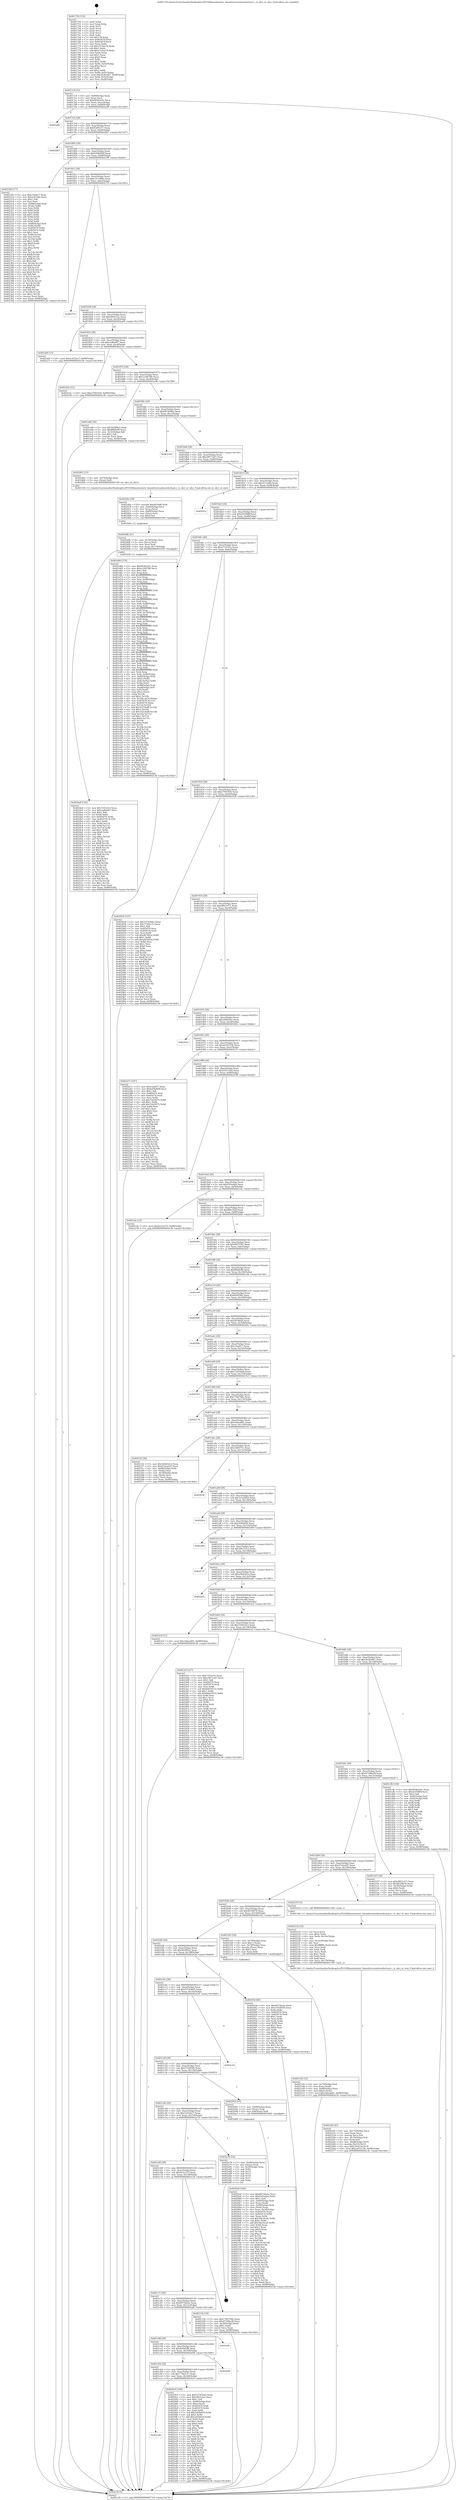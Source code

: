 digraph "0x401750" {
  label = "0x401750 (/mnt/c/Users/mathe/Desktop/tcc/POCII/binaries/extr_linuxdriversusbcorehcd-pci.c_is_ohci_or_uhci_Final-ollvm.out::main(0))"
  labelloc = "t"
  node[shape=record]

  Entry [label="",width=0.3,height=0.3,shape=circle,fillcolor=black,style=filled]
  "0x4017c4" [label="{
     0x4017c4 [32]\l
     | [instrs]\l
     &nbsp;&nbsp;0x4017c4 \<+6\>: mov -0x98(%rbp),%eax\l
     &nbsp;&nbsp;0x4017ca \<+2\>: mov %eax,%ecx\l
     &nbsp;&nbsp;0x4017cc \<+6\>: sub $0x803b3e41,%ecx\l
     &nbsp;&nbsp;0x4017d2 \<+6\>: mov %eax,-0xac(%rbp)\l
     &nbsp;&nbsp;0x4017d8 \<+6\>: mov %ecx,-0xb0(%rbp)\l
     &nbsp;&nbsp;0x4017de \<+6\>: je 0000000000402a90 \<main+0x1340\>\l
  }"]
  "0x402a90" [label="{
     0x402a90\l
  }", style=dashed]
  "0x4017e4" [label="{
     0x4017e4 [28]\l
     | [instrs]\l
     &nbsp;&nbsp;0x4017e4 \<+5\>: jmp 00000000004017e9 \<main+0x99\>\l
     &nbsp;&nbsp;0x4017e9 \<+6\>: mov -0xac(%rbp),%eax\l
     &nbsp;&nbsp;0x4017ef \<+5\>: sub $0x93df5217,%eax\l
     &nbsp;&nbsp;0x4017f4 \<+6\>: mov %eax,-0xb4(%rbp)\l
     &nbsp;&nbsp;0x4017fa \<+6\>: je 00000000004028b7 \<main+0x1167\>\l
  }"]
  Exit [label="",width=0.3,height=0.3,shape=circle,fillcolor=black,style=filled,peripheries=2]
  "0x4028b7" [label="{
     0x4028b7\l
  }", style=dashed]
  "0x401800" [label="{
     0x401800 [28]\l
     | [instrs]\l
     &nbsp;&nbsp;0x401800 \<+5\>: jmp 0000000000401805 \<main+0xb5\>\l
     &nbsp;&nbsp;0x401805 \<+6\>: mov -0xac(%rbp),%eax\l
     &nbsp;&nbsp;0x40180b \<+5\>: sub $0xb20bd64f,%eax\l
     &nbsp;&nbsp;0x401810 \<+6\>: mov %eax,-0xb8(%rbp)\l
     &nbsp;&nbsp;0x401816 \<+6\>: je 000000000040230f \<main+0xbbf\>\l
  }"]
  "0x401cd0" [label="{
     0x401cd0\l
  }", style=dashed]
  "0x40230f" [label="{
     0x40230f [177]\l
     | [instrs]\l
     &nbsp;&nbsp;0x40230f \<+5\>: mov $0xc3aa817,%eax\l
     &nbsp;&nbsp;0x402314 \<+5\>: mov $0x2cfcc6fe,%ecx\l
     &nbsp;&nbsp;0x402319 \<+2\>: mov $0x1,%dl\l
     &nbsp;&nbsp;0x40231b \<+2\>: xor %esi,%esi\l
     &nbsp;&nbsp;0x40231d \<+4\>: mov -0x68(%rbp),%rdi\l
     &nbsp;&nbsp;0x402321 \<+3\>: mov (%rdi),%r8d\l
     &nbsp;&nbsp;0x402324 \<+3\>: mov %esi,%r9d\l
     &nbsp;&nbsp;0x402327 \<+3\>: sub %r8d,%r9d\l
     &nbsp;&nbsp;0x40232a \<+3\>: mov %esi,%r8d\l
     &nbsp;&nbsp;0x40232d \<+4\>: sub $0x1,%r8d\l
     &nbsp;&nbsp;0x402331 \<+3\>: add %r8d,%r9d\l
     &nbsp;&nbsp;0x402334 \<+3\>: mov %esi,%r8d\l
     &nbsp;&nbsp;0x402337 \<+3\>: sub %r9d,%r8d\l
     &nbsp;&nbsp;0x40233a \<+4\>: mov -0x68(%rbp),%rdi\l
     &nbsp;&nbsp;0x40233e \<+3\>: mov %r8d,(%rdi)\l
     &nbsp;&nbsp;0x402341 \<+8\>: mov 0x405070,%r8d\l
     &nbsp;&nbsp;0x402349 \<+8\>: mov 0x405074,%r9d\l
     &nbsp;&nbsp;0x402351 \<+3\>: sub $0x1,%esi\l
     &nbsp;&nbsp;0x402354 \<+3\>: mov %r8d,%r10d\l
     &nbsp;&nbsp;0x402357 \<+3\>: add %esi,%r10d\l
     &nbsp;&nbsp;0x40235a \<+4\>: imul %r10d,%r8d\l
     &nbsp;&nbsp;0x40235e \<+4\>: and $0x1,%r8d\l
     &nbsp;&nbsp;0x402362 \<+4\>: cmp $0x0,%r8d\l
     &nbsp;&nbsp;0x402366 \<+4\>: sete %r11b\l
     &nbsp;&nbsp;0x40236a \<+4\>: cmp $0xa,%r9d\l
     &nbsp;&nbsp;0x40236e \<+3\>: setl %bl\l
     &nbsp;&nbsp;0x402371 \<+3\>: mov %r11b,%r14b\l
     &nbsp;&nbsp;0x402374 \<+4\>: xor $0xff,%r14b\l
     &nbsp;&nbsp;0x402378 \<+3\>: mov %bl,%r15b\l
     &nbsp;&nbsp;0x40237b \<+4\>: xor $0xff,%r15b\l
     &nbsp;&nbsp;0x40237f \<+3\>: xor $0x0,%dl\l
     &nbsp;&nbsp;0x402382 \<+3\>: mov %r14b,%r12b\l
     &nbsp;&nbsp;0x402385 \<+4\>: and $0x0,%r12b\l
     &nbsp;&nbsp;0x402389 \<+3\>: and %dl,%r11b\l
     &nbsp;&nbsp;0x40238c \<+3\>: mov %r15b,%r13b\l
     &nbsp;&nbsp;0x40238f \<+4\>: and $0x0,%r13b\l
     &nbsp;&nbsp;0x402393 \<+2\>: and %dl,%bl\l
     &nbsp;&nbsp;0x402395 \<+3\>: or %r11b,%r12b\l
     &nbsp;&nbsp;0x402398 \<+3\>: or %bl,%r13b\l
     &nbsp;&nbsp;0x40239b \<+3\>: xor %r13b,%r12b\l
     &nbsp;&nbsp;0x40239e \<+3\>: or %r15b,%r14b\l
     &nbsp;&nbsp;0x4023a1 \<+4\>: xor $0xff,%r14b\l
     &nbsp;&nbsp;0x4023a5 \<+3\>: or $0x0,%dl\l
     &nbsp;&nbsp;0x4023a8 \<+3\>: and %dl,%r14b\l
     &nbsp;&nbsp;0x4023ab \<+3\>: or %r14b,%r12b\l
     &nbsp;&nbsp;0x4023ae \<+4\>: test $0x1,%r12b\l
     &nbsp;&nbsp;0x4023b2 \<+3\>: cmovne %ecx,%eax\l
     &nbsp;&nbsp;0x4023b5 \<+6\>: mov %eax,-0x98(%rbp)\l
     &nbsp;&nbsp;0x4023bb \<+5\>: jmp 0000000000402c3b \<main+0x14eb\>\l
  }"]
  "0x40181c" [label="{
     0x40181c [28]\l
     | [instrs]\l
     &nbsp;&nbsp;0x40181c \<+5\>: jmp 0000000000401821 \<main+0xd1\>\l
     &nbsp;&nbsp;0x401821 \<+6\>: mov -0xac(%rbp),%eax\l
     &nbsp;&nbsp;0x401827 \<+5\>: sub $0xc311499c,%eax\l
     &nbsp;&nbsp;0x40182c \<+6\>: mov %eax,-0xbc(%rbp)\l
     &nbsp;&nbsp;0x401832 \<+6\>: je 0000000000402755 \<main+0x1005\>\l
  }"]
  "0x4029c9" [label="{
     0x4029c9 [160]\l
     | [instrs]\l
     &nbsp;&nbsp;0x4029c9 \<+5\>: mov $0x53743bd2,%eax\l
     &nbsp;&nbsp;0x4029ce \<+5\>: mov $0xc803c2ac,%ecx\l
     &nbsp;&nbsp;0x4029d3 \<+2\>: mov $0x1,%dl\l
     &nbsp;&nbsp;0x4029d5 \<+7\>: mov -0x90(%rbp),%rsi\l
     &nbsp;&nbsp;0x4029dc \<+6\>: movl $0x0,(%rsi)\l
     &nbsp;&nbsp;0x4029e2 \<+7\>: mov 0x405070,%edi\l
     &nbsp;&nbsp;0x4029e9 \<+8\>: mov 0x405074,%r8d\l
     &nbsp;&nbsp;0x4029f1 \<+3\>: mov %edi,%r9d\l
     &nbsp;&nbsp;0x4029f4 \<+7\>: sub $0x5ef3b659,%r9d\l
     &nbsp;&nbsp;0x4029fb \<+4\>: sub $0x1,%r9d\l
     &nbsp;&nbsp;0x4029ff \<+7\>: add $0x5ef3b659,%r9d\l
     &nbsp;&nbsp;0x402a06 \<+4\>: imul %r9d,%edi\l
     &nbsp;&nbsp;0x402a0a \<+3\>: and $0x1,%edi\l
     &nbsp;&nbsp;0x402a0d \<+3\>: cmp $0x0,%edi\l
     &nbsp;&nbsp;0x402a10 \<+4\>: sete %r10b\l
     &nbsp;&nbsp;0x402a14 \<+4\>: cmp $0xa,%r8d\l
     &nbsp;&nbsp;0x402a18 \<+4\>: setl %r11b\l
     &nbsp;&nbsp;0x402a1c \<+3\>: mov %r10b,%bl\l
     &nbsp;&nbsp;0x402a1f \<+3\>: xor $0xff,%bl\l
     &nbsp;&nbsp;0x402a22 \<+3\>: mov %r11b,%r14b\l
     &nbsp;&nbsp;0x402a25 \<+4\>: xor $0xff,%r14b\l
     &nbsp;&nbsp;0x402a29 \<+3\>: xor $0x1,%dl\l
     &nbsp;&nbsp;0x402a2c \<+3\>: mov %bl,%r15b\l
     &nbsp;&nbsp;0x402a2f \<+4\>: and $0xff,%r15b\l
     &nbsp;&nbsp;0x402a33 \<+3\>: and %dl,%r10b\l
     &nbsp;&nbsp;0x402a36 \<+3\>: mov %r14b,%r12b\l
     &nbsp;&nbsp;0x402a39 \<+4\>: and $0xff,%r12b\l
     &nbsp;&nbsp;0x402a3d \<+3\>: and %dl,%r11b\l
     &nbsp;&nbsp;0x402a40 \<+3\>: or %r10b,%r15b\l
     &nbsp;&nbsp;0x402a43 \<+3\>: or %r11b,%r12b\l
     &nbsp;&nbsp;0x402a46 \<+3\>: xor %r12b,%r15b\l
     &nbsp;&nbsp;0x402a49 \<+3\>: or %r14b,%bl\l
     &nbsp;&nbsp;0x402a4c \<+3\>: xor $0xff,%bl\l
     &nbsp;&nbsp;0x402a4f \<+3\>: or $0x1,%dl\l
     &nbsp;&nbsp;0x402a52 \<+2\>: and %dl,%bl\l
     &nbsp;&nbsp;0x402a54 \<+3\>: or %bl,%r15b\l
     &nbsp;&nbsp;0x402a57 \<+4\>: test $0x1,%r15b\l
     &nbsp;&nbsp;0x402a5b \<+3\>: cmovne %ecx,%eax\l
     &nbsp;&nbsp;0x402a5e \<+6\>: mov %eax,-0x98(%rbp)\l
     &nbsp;&nbsp;0x402a64 \<+5\>: jmp 0000000000402c3b \<main+0x14eb\>\l
  }"]
  "0x402755" [label="{
     0x402755\l
  }", style=dashed]
  "0x401838" [label="{
     0x401838 [28]\l
     | [instrs]\l
     &nbsp;&nbsp;0x401838 \<+5\>: jmp 000000000040183d \<main+0xed\>\l
     &nbsp;&nbsp;0x40183d \<+6\>: mov -0xac(%rbp),%eax\l
     &nbsp;&nbsp;0x401843 \<+5\>: sub $0xc803c2ac,%eax\l
     &nbsp;&nbsp;0x401848 \<+6\>: mov %eax,-0xc0(%rbp)\l
     &nbsp;&nbsp;0x40184e \<+6\>: je 0000000000402a69 \<main+0x1319\>\l
  }"]
  "0x401cb4" [label="{
     0x401cb4 [28]\l
     | [instrs]\l
     &nbsp;&nbsp;0x401cb4 \<+5\>: jmp 0000000000401cb9 \<main+0x569\>\l
     &nbsp;&nbsp;0x401cb9 \<+6\>: mov -0xac(%rbp),%eax\l
     &nbsp;&nbsp;0x401cbf \<+5\>: sub $0x77962c1c,%eax\l
     &nbsp;&nbsp;0x401cc4 \<+6\>: mov %eax,-0x164(%rbp)\l
     &nbsp;&nbsp;0x401cca \<+6\>: je 00000000004029c9 \<main+0x1279\>\l
  }"]
  "0x402a69" [label="{
     0x402a69 [15]\l
     | [instrs]\l
     &nbsp;&nbsp;0x402a69 \<+10\>: movl $0x5c433ec7,-0x98(%rbp)\l
     &nbsp;&nbsp;0x402a73 \<+5\>: jmp 0000000000402c3b \<main+0x14eb\>\l
  }"]
  "0x401854" [label="{
     0x401854 [28]\l
     | [instrs]\l
     &nbsp;&nbsp;0x401854 \<+5\>: jmp 0000000000401859 \<main+0x109\>\l
     &nbsp;&nbsp;0x401859 \<+6\>: mov -0xac(%rbp),%eax\l
     &nbsp;&nbsp;0x40185f \<+5\>: sub $0xcad6a067,%eax\l
     &nbsp;&nbsp;0x401864 \<+6\>: mov %eax,-0xc4(%rbp)\l
     &nbsp;&nbsp;0x40186a \<+6\>: je 000000000040252e \<main+0xdde\>\l
  }"]
  "0x402b98" [label="{
     0x402b98\l
  }", style=dashed]
  "0x40252e" [label="{
     0x40252e [15]\l
     | [instrs]\l
     &nbsp;&nbsp;0x40252e \<+10\>: movl $0xe7993434,-0x98(%rbp)\l
     &nbsp;&nbsp;0x402538 \<+5\>: jmp 0000000000402c3b \<main+0x14eb\>\l
  }"]
  "0x401870" [label="{
     0x401870 [28]\l
     | [instrs]\l
     &nbsp;&nbsp;0x401870 \<+5\>: jmp 0000000000401875 \<main+0x125\>\l
     &nbsp;&nbsp;0x401875 \<+6\>: mov -0xac(%rbp),%eax\l
     &nbsp;&nbsp;0x40187b \<+5\>: sub $0xcc246786,%eax\l
     &nbsp;&nbsp;0x401880 \<+6\>: mov %eax,-0xc8(%rbp)\l
     &nbsp;&nbsp;0x401886 \<+6\>: je 0000000000401ed8 \<main+0x788\>\l
  }"]
  "0x401c98" [label="{
     0x401c98 [28]\l
     | [instrs]\l
     &nbsp;&nbsp;0x401c98 \<+5\>: jmp 0000000000401c9d \<main+0x54d\>\l
     &nbsp;&nbsp;0x401c9d \<+6\>: mov -0xac(%rbp),%eax\l
     &nbsp;&nbsp;0x401ca3 \<+5\>: sub $0x6ef4d2f6,%eax\l
     &nbsp;&nbsp;0x401ca8 \<+6\>: mov %eax,-0x160(%rbp)\l
     &nbsp;&nbsp;0x401cae \<+6\>: je 0000000000402b98 \<main+0x1448\>\l
  }"]
  "0x401ed8" [label="{
     0x401ed8 [30]\l
     | [instrs]\l
     &nbsp;&nbsp;0x401ed8 \<+5\>: mov $0x502f0fa2,%eax\l
     &nbsp;&nbsp;0x401edd \<+5\>: mov $0xff4bfe90,%ecx\l
     &nbsp;&nbsp;0x401ee2 \<+3\>: mov -0x31(%rbp),%dl\l
     &nbsp;&nbsp;0x401ee5 \<+3\>: test $0x1,%dl\l
     &nbsp;&nbsp;0x401ee8 \<+3\>: cmovne %ecx,%eax\l
     &nbsp;&nbsp;0x401eeb \<+6\>: mov %eax,-0x98(%rbp)\l
     &nbsp;&nbsp;0x401ef1 \<+5\>: jmp 0000000000402c3b \<main+0x14eb\>\l
  }"]
  "0x40188c" [label="{
     0x40188c [28]\l
     | [instrs]\l
     &nbsp;&nbsp;0x40188c \<+5\>: jmp 0000000000401891 \<main+0x141\>\l
     &nbsp;&nbsp;0x401891 \<+6\>: mov -0xac(%rbp),%eax\l
     &nbsp;&nbsp;0x401897 \<+5\>: sub $0xdb78d4dc,%eax\l
     &nbsp;&nbsp;0x40189c \<+6\>: mov %eax,-0xcc(%rbp)\l
     &nbsp;&nbsp;0x4018a2 \<+6\>: je 000000000040253d \<main+0xded\>\l
  }"]
  "0x402af6" [label="{
     0x402af6\l
  }", style=dashed]
  "0x40253d" [label="{
     0x40253d\l
  }", style=dashed]
  "0x4018a8" [label="{
     0x4018a8 [28]\l
     | [instrs]\l
     &nbsp;&nbsp;0x4018a8 \<+5\>: jmp 00000000004018ad \<main+0x15d\>\l
     &nbsp;&nbsp;0x4018ad \<+6\>: mov -0xac(%rbp),%eax\l
     &nbsp;&nbsp;0x4018b3 \<+5\>: sub $0xe0071a67,%eax\l
     &nbsp;&nbsp;0x4018b8 \<+6\>: mov %eax,-0xd0(%rbp)\l
     &nbsp;&nbsp;0x4018be \<+6\>: je 0000000000402462 \<main+0xd12\>\l
  }"]
  "0x4024a0" [label="{
     0x4024a0 [142]\l
     | [instrs]\l
     &nbsp;&nbsp;0x4024a0 \<+5\>: mov $0x7cf22c52,%eax\l
     &nbsp;&nbsp;0x4024a5 \<+5\>: mov $0xcad6a067,%esi\l
     &nbsp;&nbsp;0x4024aa \<+2\>: mov $0x1,%dl\l
     &nbsp;&nbsp;0x4024ac \<+3\>: xor %r8d,%r8d\l
     &nbsp;&nbsp;0x4024af \<+8\>: mov 0x405070,%r9d\l
     &nbsp;&nbsp;0x4024b7 \<+8\>: mov 0x405074,%r10d\l
     &nbsp;&nbsp;0x4024bf \<+4\>: sub $0x1,%r8d\l
     &nbsp;&nbsp;0x4024c3 \<+3\>: mov %r9d,%r11d\l
     &nbsp;&nbsp;0x4024c6 \<+3\>: add %r8d,%r11d\l
     &nbsp;&nbsp;0x4024c9 \<+4\>: imul %r11d,%r9d\l
     &nbsp;&nbsp;0x4024cd \<+4\>: and $0x1,%r9d\l
     &nbsp;&nbsp;0x4024d1 \<+4\>: cmp $0x0,%r9d\l
     &nbsp;&nbsp;0x4024d5 \<+3\>: sete %bl\l
     &nbsp;&nbsp;0x4024d8 \<+4\>: cmp $0xa,%r10d\l
     &nbsp;&nbsp;0x4024dc \<+4\>: setl %r14b\l
     &nbsp;&nbsp;0x4024e0 \<+3\>: mov %bl,%r15b\l
     &nbsp;&nbsp;0x4024e3 \<+4\>: xor $0xff,%r15b\l
     &nbsp;&nbsp;0x4024e7 \<+3\>: mov %r14b,%r12b\l
     &nbsp;&nbsp;0x4024ea \<+4\>: xor $0xff,%r12b\l
     &nbsp;&nbsp;0x4024ee \<+3\>: xor $0x1,%dl\l
     &nbsp;&nbsp;0x4024f1 \<+3\>: mov %r15b,%r13b\l
     &nbsp;&nbsp;0x4024f4 \<+4\>: and $0xff,%r13b\l
     &nbsp;&nbsp;0x4024f8 \<+2\>: and %dl,%bl\l
     &nbsp;&nbsp;0x4024fa \<+3\>: mov %r12b,%cl\l
     &nbsp;&nbsp;0x4024fd \<+3\>: and $0xff,%cl\l
     &nbsp;&nbsp;0x402500 \<+3\>: and %dl,%r14b\l
     &nbsp;&nbsp;0x402503 \<+3\>: or %bl,%r13b\l
     &nbsp;&nbsp;0x402506 \<+3\>: or %r14b,%cl\l
     &nbsp;&nbsp;0x402509 \<+3\>: xor %cl,%r13b\l
     &nbsp;&nbsp;0x40250c \<+3\>: or %r12b,%r15b\l
     &nbsp;&nbsp;0x40250f \<+4\>: xor $0xff,%r15b\l
     &nbsp;&nbsp;0x402513 \<+3\>: or $0x1,%dl\l
     &nbsp;&nbsp;0x402516 \<+3\>: and %dl,%r15b\l
     &nbsp;&nbsp;0x402519 \<+3\>: or %r15b,%r13b\l
     &nbsp;&nbsp;0x40251c \<+4\>: test $0x1,%r13b\l
     &nbsp;&nbsp;0x402520 \<+3\>: cmovne %esi,%eax\l
     &nbsp;&nbsp;0x402523 \<+6\>: mov %eax,-0x98(%rbp)\l
     &nbsp;&nbsp;0x402529 \<+5\>: jmp 0000000000402c3b \<main+0x14eb\>\l
  }"]
  "0x402462" [label="{
     0x402462 [12]\l
     | [instrs]\l
     &nbsp;&nbsp;0x402462 \<+4\>: mov -0x70(%rbp),%rax\l
     &nbsp;&nbsp;0x402466 \<+3\>: mov (%rax),%rdi\l
     &nbsp;&nbsp;0x402469 \<+5\>: call 0000000000401530 \<is_ohci_or_uhci\>\l
     | [calls]\l
     &nbsp;&nbsp;0x401530 \{1\} (/mnt/c/Users/mathe/Desktop/tcc/POCII/binaries/extr_linuxdriversusbcorehcd-pci.c_is_ohci_or_uhci_Final-ollvm.out::is_ohci_or_uhci)\l
  }"]
  "0x4018c4" [label="{
     0x4018c4 [28]\l
     | [instrs]\l
     &nbsp;&nbsp;0x4018c4 \<+5\>: jmp 00000000004018c9 \<main+0x179\>\l
     &nbsp;&nbsp;0x4018c9 \<+6\>: mov -0xac(%rbp),%eax\l
     &nbsp;&nbsp;0x4018cf \<+5\>: sub $0xe57cedfa,%eax\l
     &nbsp;&nbsp;0x4018d4 \<+6\>: mov %eax,-0xd4(%rbp)\l
     &nbsp;&nbsp;0x4018da \<+6\>: je 0000000000402922 \<main+0x11d2\>\l
  }"]
  "0x40248b" [label="{
     0x40248b [21]\l
     | [instrs]\l
     &nbsp;&nbsp;0x40248b \<+4\>: mov -0x70(%rbp),%rcx\l
     &nbsp;&nbsp;0x40248f \<+3\>: mov (%rcx),%rcx\l
     &nbsp;&nbsp;0x402492 \<+3\>: mov %rcx,%rdi\l
     &nbsp;&nbsp;0x402495 \<+6\>: mov %eax,-0x174(%rbp)\l
     &nbsp;&nbsp;0x40249b \<+5\>: call 0000000000401030 \<free@plt\>\l
     | [calls]\l
     &nbsp;&nbsp;0x401030 \{1\} (unknown)\l
  }"]
  "0x402922" [label="{
     0x402922\l
  }", style=dashed]
  "0x4018e0" [label="{
     0x4018e0 [28]\l
     | [instrs]\l
     &nbsp;&nbsp;0x4018e0 \<+5\>: jmp 00000000004018e5 \<main+0x195\>\l
     &nbsp;&nbsp;0x4018e5 \<+6\>: mov -0xac(%rbp),%eax\l
     &nbsp;&nbsp;0x4018eb \<+5\>: sub $0xe635f00f,%eax\l
     &nbsp;&nbsp;0x4018f0 \<+6\>: mov %eax,-0xd8(%rbp)\l
     &nbsp;&nbsp;0x4018f6 \<+6\>: je 0000000000401d60 \<main+0x610\>\l
  }"]
  "0x40246e" [label="{
     0x40246e [29]\l
     | [instrs]\l
     &nbsp;&nbsp;0x40246e \<+10\>: movabs $0x4030d6,%rdi\l
     &nbsp;&nbsp;0x402478 \<+4\>: mov -0x60(%rbp),%rcx\l
     &nbsp;&nbsp;0x40247c \<+2\>: mov %eax,(%rcx)\l
     &nbsp;&nbsp;0x40247e \<+4\>: mov -0x60(%rbp),%rcx\l
     &nbsp;&nbsp;0x402482 \<+2\>: mov (%rcx),%esi\l
     &nbsp;&nbsp;0x402484 \<+2\>: mov $0x0,%al\l
     &nbsp;&nbsp;0x402486 \<+5\>: call 0000000000401040 \<printf@plt\>\l
     | [calls]\l
     &nbsp;&nbsp;0x401040 \{1\} (unknown)\l
  }"]
  "0x401d60" [label="{
     0x401d60 [376]\l
     | [instrs]\l
     &nbsp;&nbsp;0x401d60 \<+5\>: mov $0x803b3e41,%eax\l
     &nbsp;&nbsp;0x401d65 \<+5\>: mov $0xcc246786,%ecx\l
     &nbsp;&nbsp;0x401d6a \<+2\>: mov $0x1,%dl\l
     &nbsp;&nbsp;0x401d6c \<+3\>: mov %rsp,%rsi\l
     &nbsp;&nbsp;0x401d6f \<+4\>: add $0xfffffffffffffff0,%rsi\l
     &nbsp;&nbsp;0x401d73 \<+3\>: mov %rsi,%rsp\l
     &nbsp;&nbsp;0x401d76 \<+7\>: mov %rsi,-0x90(%rbp)\l
     &nbsp;&nbsp;0x401d7d \<+3\>: mov %rsp,%rsi\l
     &nbsp;&nbsp;0x401d80 \<+4\>: add $0xfffffffffffffff0,%rsi\l
     &nbsp;&nbsp;0x401d84 \<+3\>: mov %rsi,%rsp\l
     &nbsp;&nbsp;0x401d87 \<+3\>: mov %rsp,%rdi\l
     &nbsp;&nbsp;0x401d8a \<+4\>: add $0xfffffffffffffff0,%rdi\l
     &nbsp;&nbsp;0x401d8e \<+3\>: mov %rdi,%rsp\l
     &nbsp;&nbsp;0x401d91 \<+7\>: mov %rdi,-0x88(%rbp)\l
     &nbsp;&nbsp;0x401d98 \<+3\>: mov %rsp,%rdi\l
     &nbsp;&nbsp;0x401d9b \<+4\>: add $0xfffffffffffffff0,%rdi\l
     &nbsp;&nbsp;0x401d9f \<+3\>: mov %rdi,%rsp\l
     &nbsp;&nbsp;0x401da2 \<+4\>: mov %rdi,-0x80(%rbp)\l
     &nbsp;&nbsp;0x401da6 \<+3\>: mov %rsp,%rdi\l
     &nbsp;&nbsp;0x401da9 \<+4\>: add $0xfffffffffffffff0,%rdi\l
     &nbsp;&nbsp;0x401dad \<+3\>: mov %rdi,%rsp\l
     &nbsp;&nbsp;0x401db0 \<+4\>: mov %rdi,-0x78(%rbp)\l
     &nbsp;&nbsp;0x401db4 \<+3\>: mov %rsp,%rdi\l
     &nbsp;&nbsp;0x401db7 \<+4\>: add $0xfffffffffffffff0,%rdi\l
     &nbsp;&nbsp;0x401dbb \<+3\>: mov %rdi,%rsp\l
     &nbsp;&nbsp;0x401dbe \<+4\>: mov %rdi,-0x70(%rbp)\l
     &nbsp;&nbsp;0x401dc2 \<+3\>: mov %rsp,%rdi\l
     &nbsp;&nbsp;0x401dc5 \<+4\>: add $0xfffffffffffffff0,%rdi\l
     &nbsp;&nbsp;0x401dc9 \<+3\>: mov %rdi,%rsp\l
     &nbsp;&nbsp;0x401dcc \<+4\>: mov %rdi,-0x68(%rbp)\l
     &nbsp;&nbsp;0x401dd0 \<+3\>: mov %rsp,%rdi\l
     &nbsp;&nbsp;0x401dd3 \<+4\>: add $0xfffffffffffffff0,%rdi\l
     &nbsp;&nbsp;0x401dd7 \<+3\>: mov %rdi,%rsp\l
     &nbsp;&nbsp;0x401dda \<+4\>: mov %rdi,-0x60(%rbp)\l
     &nbsp;&nbsp;0x401dde \<+3\>: mov %rsp,%rdi\l
     &nbsp;&nbsp;0x401de1 \<+4\>: add $0xfffffffffffffff0,%rdi\l
     &nbsp;&nbsp;0x401de5 \<+3\>: mov %rdi,%rsp\l
     &nbsp;&nbsp;0x401de8 \<+4\>: mov %rdi,-0x58(%rbp)\l
     &nbsp;&nbsp;0x401dec \<+3\>: mov %rsp,%rdi\l
     &nbsp;&nbsp;0x401def \<+4\>: add $0xfffffffffffffff0,%rdi\l
     &nbsp;&nbsp;0x401df3 \<+3\>: mov %rdi,%rsp\l
     &nbsp;&nbsp;0x401df6 \<+4\>: mov %rdi,-0x50(%rbp)\l
     &nbsp;&nbsp;0x401dfa \<+3\>: mov %rsp,%rdi\l
     &nbsp;&nbsp;0x401dfd \<+4\>: add $0xfffffffffffffff0,%rdi\l
     &nbsp;&nbsp;0x401e01 \<+3\>: mov %rdi,%rsp\l
     &nbsp;&nbsp;0x401e04 \<+4\>: mov %rdi,-0x48(%rbp)\l
     &nbsp;&nbsp;0x401e08 \<+3\>: mov %rsp,%rdi\l
     &nbsp;&nbsp;0x401e0b \<+4\>: add $0xfffffffffffffff0,%rdi\l
     &nbsp;&nbsp;0x401e0f \<+3\>: mov %rdi,%rsp\l
     &nbsp;&nbsp;0x401e12 \<+4\>: mov %rdi,-0x40(%rbp)\l
     &nbsp;&nbsp;0x401e16 \<+7\>: mov -0x90(%rbp),%rdi\l
     &nbsp;&nbsp;0x401e1d \<+6\>: movl $0x0,(%rdi)\l
     &nbsp;&nbsp;0x401e23 \<+7\>: mov -0x9c(%rbp),%r8d\l
     &nbsp;&nbsp;0x401e2a \<+3\>: mov %r8d,(%rsi)\l
     &nbsp;&nbsp;0x401e2d \<+7\>: mov -0x88(%rbp),%rdi\l
     &nbsp;&nbsp;0x401e34 \<+7\>: mov -0xa8(%rbp),%r9\l
     &nbsp;&nbsp;0x401e3b \<+3\>: mov %r9,(%rdi)\l
     &nbsp;&nbsp;0x401e3e \<+3\>: cmpl $0x2,(%rsi)\l
     &nbsp;&nbsp;0x401e41 \<+4\>: setne %r10b\l
     &nbsp;&nbsp;0x401e45 \<+4\>: and $0x1,%r10b\l
     &nbsp;&nbsp;0x401e49 \<+4\>: mov %r10b,-0x31(%rbp)\l
     &nbsp;&nbsp;0x401e4d \<+8\>: mov 0x405070,%r11d\l
     &nbsp;&nbsp;0x401e55 \<+7\>: mov 0x405074,%ebx\l
     &nbsp;&nbsp;0x401e5c \<+3\>: mov %r11d,%r14d\l
     &nbsp;&nbsp;0x401e5f \<+7\>: add $0x1b21baf8,%r14d\l
     &nbsp;&nbsp;0x401e66 \<+4\>: sub $0x1,%r14d\l
     &nbsp;&nbsp;0x401e6a \<+7\>: sub $0x1b21baf8,%r14d\l
     &nbsp;&nbsp;0x401e71 \<+4\>: imul %r14d,%r11d\l
     &nbsp;&nbsp;0x401e75 \<+4\>: and $0x1,%r11d\l
     &nbsp;&nbsp;0x401e79 \<+4\>: cmp $0x0,%r11d\l
     &nbsp;&nbsp;0x401e7d \<+4\>: sete %r10b\l
     &nbsp;&nbsp;0x401e81 \<+3\>: cmp $0xa,%ebx\l
     &nbsp;&nbsp;0x401e84 \<+4\>: setl %r15b\l
     &nbsp;&nbsp;0x401e88 \<+3\>: mov %r10b,%r12b\l
     &nbsp;&nbsp;0x401e8b \<+4\>: xor $0xff,%r12b\l
     &nbsp;&nbsp;0x401e8f \<+3\>: mov %r15b,%r13b\l
     &nbsp;&nbsp;0x401e92 \<+4\>: xor $0xff,%r13b\l
     &nbsp;&nbsp;0x401e96 \<+3\>: xor $0x1,%dl\l
     &nbsp;&nbsp;0x401e99 \<+3\>: mov %r12b,%sil\l
     &nbsp;&nbsp;0x401e9c \<+4\>: and $0xff,%sil\l
     &nbsp;&nbsp;0x401ea0 \<+3\>: and %dl,%r10b\l
     &nbsp;&nbsp;0x401ea3 \<+3\>: mov %r13b,%dil\l
     &nbsp;&nbsp;0x401ea6 \<+4\>: and $0xff,%dil\l
     &nbsp;&nbsp;0x401eaa \<+3\>: and %dl,%r15b\l
     &nbsp;&nbsp;0x401ead \<+3\>: or %r10b,%sil\l
     &nbsp;&nbsp;0x401eb0 \<+3\>: or %r15b,%dil\l
     &nbsp;&nbsp;0x401eb3 \<+3\>: xor %dil,%sil\l
     &nbsp;&nbsp;0x401eb6 \<+3\>: or %r13b,%r12b\l
     &nbsp;&nbsp;0x401eb9 \<+4\>: xor $0xff,%r12b\l
     &nbsp;&nbsp;0x401ebd \<+3\>: or $0x1,%dl\l
     &nbsp;&nbsp;0x401ec0 \<+3\>: and %dl,%r12b\l
     &nbsp;&nbsp;0x401ec3 \<+3\>: or %r12b,%sil\l
     &nbsp;&nbsp;0x401ec6 \<+4\>: test $0x1,%sil\l
     &nbsp;&nbsp;0x401eca \<+3\>: cmovne %ecx,%eax\l
     &nbsp;&nbsp;0x401ecd \<+6\>: mov %eax,-0x98(%rbp)\l
     &nbsp;&nbsp;0x401ed3 \<+5\>: jmp 0000000000402c3b \<main+0x14eb\>\l
  }"]
  "0x4018fc" [label="{
     0x4018fc [28]\l
     | [instrs]\l
     &nbsp;&nbsp;0x4018fc \<+5\>: jmp 0000000000401901 \<main+0x1b1\>\l
     &nbsp;&nbsp;0x401901 \<+6\>: mov -0xac(%rbp),%eax\l
     &nbsp;&nbsp;0x401907 \<+5\>: sub $0xe71555cc,%eax\l
     &nbsp;&nbsp;0x40190c \<+6\>: mov %eax,-0xdc(%rbp)\l
     &nbsp;&nbsp;0x401912 \<+6\>: je 0000000000402627 \<main+0xed7\>\l
  }"]
  "0x40224f" [label="{
     0x40224f [45]\l
     | [instrs]\l
     &nbsp;&nbsp;0x40224f \<+6\>: mov -0x170(%rbp),%ecx\l
     &nbsp;&nbsp;0x402255 \<+3\>: imul %eax,%ecx\l
     &nbsp;&nbsp;0x402258 \<+3\>: movslq %ecx,%r8\l
     &nbsp;&nbsp;0x40225b \<+4\>: mov -0x70(%rbp),%r9\l
     &nbsp;&nbsp;0x40225f \<+3\>: mov (%r9),%r9\l
     &nbsp;&nbsp;0x402262 \<+4\>: mov -0x68(%rbp),%r10\l
     &nbsp;&nbsp;0x402266 \<+3\>: movslq (%r10),%r10\l
     &nbsp;&nbsp;0x402269 \<+4\>: mov %r8,(%r9,%r10,8)\l
     &nbsp;&nbsp;0x40226d \<+10\>: movl $0xee033236,-0x98(%rbp)\l
     &nbsp;&nbsp;0x402277 \<+5\>: jmp 0000000000402c3b \<main+0x14eb\>\l
  }"]
  "0x402627" [label="{
     0x402627\l
  }", style=dashed]
  "0x401918" [label="{
     0x401918 [28]\l
     | [instrs]\l
     &nbsp;&nbsp;0x401918 \<+5\>: jmp 000000000040191d \<main+0x1cd\>\l
     &nbsp;&nbsp;0x40191d \<+6\>: mov -0xac(%rbp),%eax\l
     &nbsp;&nbsp;0x401923 \<+5\>: sub $0xe7993434,%eax\l
     &nbsp;&nbsp;0x401928 \<+6\>: mov %eax,-0xe0(%rbp)\l
     &nbsp;&nbsp;0x40192e \<+6\>: je 0000000000402936 \<main+0x11e6\>\l
  }"]
  "0x40221b" [label="{
     0x40221b [52]\l
     | [instrs]\l
     &nbsp;&nbsp;0x40221b \<+2\>: xor %ecx,%ecx\l
     &nbsp;&nbsp;0x40221d \<+5\>: mov $0x2,%edx\l
     &nbsp;&nbsp;0x402222 \<+6\>: mov %edx,-0x16c(%rbp)\l
     &nbsp;&nbsp;0x402228 \<+1\>: cltd\l
     &nbsp;&nbsp;0x402229 \<+6\>: mov -0x16c(%rbp),%esi\l
     &nbsp;&nbsp;0x40222f \<+2\>: idiv %esi\l
     &nbsp;&nbsp;0x402231 \<+6\>: imul $0xfffffffe,%edx,%edx\l
     &nbsp;&nbsp;0x402237 \<+2\>: mov %ecx,%edi\l
     &nbsp;&nbsp;0x402239 \<+2\>: sub %edx,%edi\l
     &nbsp;&nbsp;0x40223b \<+2\>: mov %ecx,%edx\l
     &nbsp;&nbsp;0x40223d \<+3\>: sub $0x1,%edx\l
     &nbsp;&nbsp;0x402240 \<+2\>: add %edx,%edi\l
     &nbsp;&nbsp;0x402242 \<+2\>: sub %edi,%ecx\l
     &nbsp;&nbsp;0x402244 \<+6\>: mov %ecx,-0x170(%rbp)\l
     &nbsp;&nbsp;0x40224a \<+5\>: call 0000000000401160 \<next_i\>\l
     | [calls]\l
     &nbsp;&nbsp;0x401160 \{1\} (/mnt/c/Users/mathe/Desktop/tcc/POCII/binaries/extr_linuxdriversusbcorehcd-pci.c_is_ohci_or_uhci_Final-ollvm.out::next_i)\l
  }"]
  "0x402936" [label="{
     0x402936 [147]\l
     | [instrs]\l
     &nbsp;&nbsp;0x402936 \<+5\>: mov $0x53743bd2,%eax\l
     &nbsp;&nbsp;0x40293b \<+5\>: mov $0x77962c1c,%ecx\l
     &nbsp;&nbsp;0x402940 \<+2\>: mov $0x1,%dl\l
     &nbsp;&nbsp;0x402942 \<+7\>: mov 0x405070,%esi\l
     &nbsp;&nbsp;0x402949 \<+7\>: mov 0x405074,%edi\l
     &nbsp;&nbsp;0x402950 \<+3\>: mov %esi,%r8d\l
     &nbsp;&nbsp;0x402953 \<+7\>: sub $0xdd7b83a,%r8d\l
     &nbsp;&nbsp;0x40295a \<+4\>: sub $0x1,%r8d\l
     &nbsp;&nbsp;0x40295e \<+7\>: add $0xdd7b83a,%r8d\l
     &nbsp;&nbsp;0x402965 \<+4\>: imul %r8d,%esi\l
     &nbsp;&nbsp;0x402969 \<+3\>: and $0x1,%esi\l
     &nbsp;&nbsp;0x40296c \<+3\>: cmp $0x0,%esi\l
     &nbsp;&nbsp;0x40296f \<+4\>: sete %r9b\l
     &nbsp;&nbsp;0x402973 \<+3\>: cmp $0xa,%edi\l
     &nbsp;&nbsp;0x402976 \<+4\>: setl %r10b\l
     &nbsp;&nbsp;0x40297a \<+3\>: mov %r9b,%r11b\l
     &nbsp;&nbsp;0x40297d \<+4\>: xor $0xff,%r11b\l
     &nbsp;&nbsp;0x402981 \<+3\>: mov %r10b,%bl\l
     &nbsp;&nbsp;0x402984 \<+3\>: xor $0xff,%bl\l
     &nbsp;&nbsp;0x402987 \<+3\>: xor $0x0,%dl\l
     &nbsp;&nbsp;0x40298a \<+3\>: mov %r11b,%r14b\l
     &nbsp;&nbsp;0x40298d \<+4\>: and $0x0,%r14b\l
     &nbsp;&nbsp;0x402991 \<+3\>: and %dl,%r9b\l
     &nbsp;&nbsp;0x402994 \<+3\>: mov %bl,%r15b\l
     &nbsp;&nbsp;0x402997 \<+4\>: and $0x0,%r15b\l
     &nbsp;&nbsp;0x40299b \<+3\>: and %dl,%r10b\l
     &nbsp;&nbsp;0x40299e \<+3\>: or %r9b,%r14b\l
     &nbsp;&nbsp;0x4029a1 \<+3\>: or %r10b,%r15b\l
     &nbsp;&nbsp;0x4029a4 \<+3\>: xor %r15b,%r14b\l
     &nbsp;&nbsp;0x4029a7 \<+3\>: or %bl,%r11b\l
     &nbsp;&nbsp;0x4029aa \<+4\>: xor $0xff,%r11b\l
     &nbsp;&nbsp;0x4029ae \<+3\>: or $0x0,%dl\l
     &nbsp;&nbsp;0x4029b1 \<+3\>: and %dl,%r11b\l
     &nbsp;&nbsp;0x4029b4 \<+3\>: or %r11b,%r14b\l
     &nbsp;&nbsp;0x4029b7 \<+4\>: test $0x1,%r14b\l
     &nbsp;&nbsp;0x4029bb \<+3\>: cmovne %ecx,%eax\l
     &nbsp;&nbsp;0x4029be \<+6\>: mov %eax,-0x98(%rbp)\l
     &nbsp;&nbsp;0x4029c4 \<+5\>: jmp 0000000000402c3b \<main+0x14eb\>\l
  }"]
  "0x401934" [label="{
     0x401934 [28]\l
     | [instrs]\l
     &nbsp;&nbsp;0x401934 \<+5\>: jmp 0000000000401939 \<main+0x1e9\>\l
     &nbsp;&nbsp;0x401939 \<+6\>: mov -0xac(%rbp),%eax\l
     &nbsp;&nbsp;0x40193f \<+5\>: sub $0xe8821471,%eax\l
     &nbsp;&nbsp;0x401944 \<+6\>: mov %eax,-0xe4(%rbp)\l
     &nbsp;&nbsp;0x40194a \<+6\>: je 0000000000402913 \<main+0x11c3\>\l
  }"]
  "0x4021d2" [label="{
     0x4021d2 [32]\l
     | [instrs]\l
     &nbsp;&nbsp;0x4021d2 \<+4\>: mov -0x70(%rbp),%rdi\l
     &nbsp;&nbsp;0x4021d6 \<+3\>: mov %rax,(%rdi)\l
     &nbsp;&nbsp;0x4021d9 \<+4\>: mov -0x68(%rbp),%rax\l
     &nbsp;&nbsp;0x4021dd \<+6\>: movl $0x0,(%rax)\l
     &nbsp;&nbsp;0x4021e3 \<+10\>: movl $0x1b6ea601,-0x98(%rbp)\l
     &nbsp;&nbsp;0x4021ed \<+5\>: jmp 0000000000402c3b \<main+0x14eb\>\l
  }"]
  "0x402913" [label="{
     0x402913\l
  }", style=dashed]
  "0x401950" [label="{
     0x401950 [28]\l
     | [instrs]\l
     &nbsp;&nbsp;0x401950 \<+5\>: jmp 0000000000401955 \<main+0x205\>\l
     &nbsp;&nbsp;0x401955 \<+6\>: mov -0xac(%rbp),%eax\l
     &nbsp;&nbsp;0x40195b \<+5\>: sub $0xedf450ee,%eax\l
     &nbsp;&nbsp;0x401960 \<+6\>: mov %eax,-0xe8(%rbp)\l
     &nbsp;&nbsp;0x401966 \<+6\>: je 000000000040202e \<main+0x8de\>\l
  }"]
  "0x401c7c" [label="{
     0x401c7c [28]\l
     | [instrs]\l
     &nbsp;&nbsp;0x401c7c \<+5\>: jmp 0000000000401c81 \<main+0x531\>\l
     &nbsp;&nbsp;0x401c81 \<+6\>: mov -0xac(%rbp),%eax\l
     &nbsp;&nbsp;0x401c87 \<+5\>: sub $0x69758a3e,%eax\l
     &nbsp;&nbsp;0x401c8c \<+6\>: mov %eax,-0x15c(%rbp)\l
     &nbsp;&nbsp;0x401c92 \<+6\>: je 0000000000402af6 \<main+0x13a6\>\l
  }"]
  "0x40202e" [label="{
     0x40202e\l
  }", style=dashed]
  "0x40196c" [label="{
     0x40196c [28]\l
     | [instrs]\l
     &nbsp;&nbsp;0x40196c \<+5\>: jmp 0000000000401971 \<main+0x221\>\l
     &nbsp;&nbsp;0x401971 \<+6\>: mov -0xac(%rbp),%eax\l
     &nbsp;&nbsp;0x401977 \<+5\>: sub $0xee033236,%eax\l
     &nbsp;&nbsp;0x40197c \<+6\>: mov %eax,-0xec(%rbp)\l
     &nbsp;&nbsp;0x401982 \<+6\>: je 000000000040227c \<main+0xb2c\>\l
  }"]
  "0x40215b" [label="{
     0x40215b [30]\l
     | [instrs]\l
     &nbsp;&nbsp;0x40215b \<+5\>: mov $0x176b79da,%eax\l
     &nbsp;&nbsp;0x402160 \<+5\>: mov $0x47598a38,%ecx\l
     &nbsp;&nbsp;0x402165 \<+3\>: mov -0x30(%rbp),%edx\l
     &nbsp;&nbsp;0x402168 \<+3\>: cmp $0x1,%edx\l
     &nbsp;&nbsp;0x40216b \<+3\>: cmovl %ecx,%eax\l
     &nbsp;&nbsp;0x40216e \<+6\>: mov %eax,-0x98(%rbp)\l
     &nbsp;&nbsp;0x402174 \<+5\>: jmp 0000000000402c3b \<main+0x14eb\>\l
  }"]
  "0x40227c" [label="{
     0x40227c [147]\l
     | [instrs]\l
     &nbsp;&nbsp;0x40227c \<+5\>: mov $0xc3aa817,%eax\l
     &nbsp;&nbsp;0x402281 \<+5\>: mov $0xb20bd64f,%ecx\l
     &nbsp;&nbsp;0x402286 \<+2\>: mov $0x1,%dl\l
     &nbsp;&nbsp;0x402288 \<+7\>: mov 0x405070,%esi\l
     &nbsp;&nbsp;0x40228f \<+7\>: mov 0x405074,%edi\l
     &nbsp;&nbsp;0x402296 \<+3\>: mov %esi,%r8d\l
     &nbsp;&nbsp;0x402299 \<+7\>: sub $0x7eb5f075,%r8d\l
     &nbsp;&nbsp;0x4022a0 \<+4\>: sub $0x1,%r8d\l
     &nbsp;&nbsp;0x4022a4 \<+7\>: add $0x7eb5f075,%r8d\l
     &nbsp;&nbsp;0x4022ab \<+4\>: imul %r8d,%esi\l
     &nbsp;&nbsp;0x4022af \<+3\>: and $0x1,%esi\l
     &nbsp;&nbsp;0x4022b2 \<+3\>: cmp $0x0,%esi\l
     &nbsp;&nbsp;0x4022b5 \<+4\>: sete %r9b\l
     &nbsp;&nbsp;0x4022b9 \<+3\>: cmp $0xa,%edi\l
     &nbsp;&nbsp;0x4022bc \<+4\>: setl %r10b\l
     &nbsp;&nbsp;0x4022c0 \<+3\>: mov %r9b,%r11b\l
     &nbsp;&nbsp;0x4022c3 \<+4\>: xor $0xff,%r11b\l
     &nbsp;&nbsp;0x4022c7 \<+3\>: mov %r10b,%bl\l
     &nbsp;&nbsp;0x4022ca \<+3\>: xor $0xff,%bl\l
     &nbsp;&nbsp;0x4022cd \<+3\>: xor $0x1,%dl\l
     &nbsp;&nbsp;0x4022d0 \<+3\>: mov %r11b,%r14b\l
     &nbsp;&nbsp;0x4022d3 \<+4\>: and $0xff,%r14b\l
     &nbsp;&nbsp;0x4022d7 \<+3\>: and %dl,%r9b\l
     &nbsp;&nbsp;0x4022da \<+3\>: mov %bl,%r15b\l
     &nbsp;&nbsp;0x4022dd \<+4\>: and $0xff,%r15b\l
     &nbsp;&nbsp;0x4022e1 \<+3\>: and %dl,%r10b\l
     &nbsp;&nbsp;0x4022e4 \<+3\>: or %r9b,%r14b\l
     &nbsp;&nbsp;0x4022e7 \<+3\>: or %r10b,%r15b\l
     &nbsp;&nbsp;0x4022ea \<+3\>: xor %r15b,%r14b\l
     &nbsp;&nbsp;0x4022ed \<+3\>: or %bl,%r11b\l
     &nbsp;&nbsp;0x4022f0 \<+4\>: xor $0xff,%r11b\l
     &nbsp;&nbsp;0x4022f4 \<+3\>: or $0x1,%dl\l
     &nbsp;&nbsp;0x4022f7 \<+3\>: and %dl,%r11b\l
     &nbsp;&nbsp;0x4022fa \<+3\>: or %r11b,%r14b\l
     &nbsp;&nbsp;0x4022fd \<+4\>: test $0x1,%r14b\l
     &nbsp;&nbsp;0x402301 \<+3\>: cmovne %ecx,%eax\l
     &nbsp;&nbsp;0x402304 \<+6\>: mov %eax,-0x98(%rbp)\l
     &nbsp;&nbsp;0x40230a \<+5\>: jmp 0000000000402c3b \<main+0x14eb\>\l
  }"]
  "0x401988" [label="{
     0x401988 [28]\l
     | [instrs]\l
     &nbsp;&nbsp;0x401988 \<+5\>: jmp 000000000040198d \<main+0x23d\>\l
     &nbsp;&nbsp;0x40198d \<+6\>: mov -0xac(%rbp),%eax\l
     &nbsp;&nbsp;0x401993 \<+5\>: sub $0xf107c2d5,%eax\l
     &nbsp;&nbsp;0x401998 \<+6\>: mov %eax,-0xf0(%rbp)\l
     &nbsp;&nbsp;0x40199e \<+6\>: je 0000000000402598 \<main+0xe48\>\l
  }"]
  "0x401c60" [label="{
     0x401c60 [28]\l
     | [instrs]\l
     &nbsp;&nbsp;0x401c60 \<+5\>: jmp 0000000000401c65 \<main+0x515\>\l
     &nbsp;&nbsp;0x401c65 \<+6\>: mov -0xac(%rbp),%eax\l
     &nbsp;&nbsp;0x401c6b \<+5\>: sub $0x623ce57f,%eax\l
     &nbsp;&nbsp;0x401c70 \<+6\>: mov %eax,-0x158(%rbp)\l
     &nbsp;&nbsp;0x401c76 \<+6\>: je 000000000040215b \<main+0xa0b\>\l
  }"]
  "0x402598" [label="{
     0x402598\l
  }", style=dashed]
  "0x4019a4" [label="{
     0x4019a4 [28]\l
     | [instrs]\l
     &nbsp;&nbsp;0x4019a4 \<+5\>: jmp 00000000004019a9 \<main+0x259\>\l
     &nbsp;&nbsp;0x4019a9 \<+6\>: mov -0xac(%rbp),%eax\l
     &nbsp;&nbsp;0x4019af \<+5\>: sub $0xf183ede6,%eax\l
     &nbsp;&nbsp;0x4019b4 \<+6\>: mov %eax,-0xf4(%rbp)\l
     &nbsp;&nbsp;0x4019ba \<+6\>: je 000000000040214c \<main+0x9fc\>\l
  }"]
  "0x402a78" [label="{
     0x402a78 [24]\l
     | [instrs]\l
     &nbsp;&nbsp;0x402a78 \<+7\>: mov -0x90(%rbp),%rax\l
     &nbsp;&nbsp;0x402a7f \<+2\>: mov (%rax),%eax\l
     &nbsp;&nbsp;0x402a81 \<+4\>: lea -0x28(%rbp),%rsp\l
     &nbsp;&nbsp;0x402a85 \<+1\>: pop %rbx\l
     &nbsp;&nbsp;0x402a86 \<+2\>: pop %r12\l
     &nbsp;&nbsp;0x402a88 \<+2\>: pop %r13\l
     &nbsp;&nbsp;0x402a8a \<+2\>: pop %r14\l
     &nbsp;&nbsp;0x402a8c \<+2\>: pop %r15\l
     &nbsp;&nbsp;0x402a8e \<+1\>: pop %rbp\l
     &nbsp;&nbsp;0x402a8f \<+1\>: ret\l
  }"]
  "0x40214c" [label="{
     0x40214c [15]\l
     | [instrs]\l
     &nbsp;&nbsp;0x40214c \<+10\>: movl $0x623ce57f,-0x98(%rbp)\l
     &nbsp;&nbsp;0x402156 \<+5\>: jmp 0000000000402c3b \<main+0x14eb\>\l
  }"]
  "0x4019c0" [label="{
     0x4019c0 [28]\l
     | [instrs]\l
     &nbsp;&nbsp;0x4019c0 \<+5\>: jmp 00000000004019c5 \<main+0x275\>\l
     &nbsp;&nbsp;0x4019c5 \<+6\>: mov -0xac(%rbp),%eax\l
     &nbsp;&nbsp;0x4019cb \<+5\>: sub $0xf80c382f,%eax\l
     &nbsp;&nbsp;0x4019d0 \<+6\>: mov %eax,-0xf8(%rbp)\l
     &nbsp;&nbsp;0x4019d6 \<+6\>: je 000000000040268c \<main+0xf3c\>\l
  }"]
  "0x4020a6" [label="{
     0x4020a6 [166]\l
     | [instrs]\l
     &nbsp;&nbsp;0x4020a6 \<+5\>: mov $0x69758a3e,%ecx\l
     &nbsp;&nbsp;0x4020ab \<+5\>: mov $0xf183ede6,%edx\l
     &nbsp;&nbsp;0x4020b0 \<+3\>: mov $0x1,%sil\l
     &nbsp;&nbsp;0x4020b3 \<+4\>: mov -0x80(%rbp),%rdi\l
     &nbsp;&nbsp;0x4020b7 \<+2\>: mov %eax,(%rdi)\l
     &nbsp;&nbsp;0x4020b9 \<+4\>: mov -0x80(%rbp),%rdi\l
     &nbsp;&nbsp;0x4020bd \<+2\>: mov (%rdi),%eax\l
     &nbsp;&nbsp;0x4020bf \<+3\>: mov %eax,-0x30(%rbp)\l
     &nbsp;&nbsp;0x4020c2 \<+7\>: mov 0x405070,%eax\l
     &nbsp;&nbsp;0x4020c9 \<+8\>: mov 0x405074,%r8d\l
     &nbsp;&nbsp;0x4020d1 \<+3\>: mov %eax,%r9d\l
     &nbsp;&nbsp;0x4020d4 \<+7\>: sub $0x3da16ca6,%r9d\l
     &nbsp;&nbsp;0x4020db \<+4\>: sub $0x1,%r9d\l
     &nbsp;&nbsp;0x4020df \<+7\>: add $0x3da16ca6,%r9d\l
     &nbsp;&nbsp;0x4020e6 \<+4\>: imul %r9d,%eax\l
     &nbsp;&nbsp;0x4020ea \<+3\>: and $0x1,%eax\l
     &nbsp;&nbsp;0x4020ed \<+3\>: cmp $0x0,%eax\l
     &nbsp;&nbsp;0x4020f0 \<+4\>: sete %r10b\l
     &nbsp;&nbsp;0x4020f4 \<+4\>: cmp $0xa,%r8d\l
     &nbsp;&nbsp;0x4020f8 \<+4\>: setl %r11b\l
     &nbsp;&nbsp;0x4020fc \<+3\>: mov %r10b,%bl\l
     &nbsp;&nbsp;0x4020ff \<+3\>: xor $0xff,%bl\l
     &nbsp;&nbsp;0x402102 \<+3\>: mov %r11b,%r14b\l
     &nbsp;&nbsp;0x402105 \<+4\>: xor $0xff,%r14b\l
     &nbsp;&nbsp;0x402109 \<+4\>: xor $0x0,%sil\l
     &nbsp;&nbsp;0x40210d \<+3\>: mov %bl,%r15b\l
     &nbsp;&nbsp;0x402110 \<+4\>: and $0x0,%r15b\l
     &nbsp;&nbsp;0x402114 \<+3\>: and %sil,%r10b\l
     &nbsp;&nbsp;0x402117 \<+3\>: mov %r14b,%r12b\l
     &nbsp;&nbsp;0x40211a \<+4\>: and $0x0,%r12b\l
     &nbsp;&nbsp;0x40211e \<+3\>: and %sil,%r11b\l
     &nbsp;&nbsp;0x402121 \<+3\>: or %r10b,%r15b\l
     &nbsp;&nbsp;0x402124 \<+3\>: or %r11b,%r12b\l
     &nbsp;&nbsp;0x402127 \<+3\>: xor %r12b,%r15b\l
     &nbsp;&nbsp;0x40212a \<+3\>: or %r14b,%bl\l
     &nbsp;&nbsp;0x40212d \<+3\>: xor $0xff,%bl\l
     &nbsp;&nbsp;0x402130 \<+4\>: or $0x0,%sil\l
     &nbsp;&nbsp;0x402134 \<+3\>: and %sil,%bl\l
     &nbsp;&nbsp;0x402137 \<+3\>: or %bl,%r15b\l
     &nbsp;&nbsp;0x40213a \<+4\>: test $0x1,%r15b\l
     &nbsp;&nbsp;0x40213e \<+3\>: cmovne %edx,%ecx\l
     &nbsp;&nbsp;0x402141 \<+6\>: mov %ecx,-0x98(%rbp)\l
     &nbsp;&nbsp;0x402147 \<+5\>: jmp 0000000000402c3b \<main+0x14eb\>\l
  }"]
  "0x40268c" [label="{
     0x40268c\l
  }", style=dashed]
  "0x4019dc" [label="{
     0x4019dc [28]\l
     | [instrs]\l
     &nbsp;&nbsp;0x4019dc \<+5\>: jmp 00000000004019e1 \<main+0x291\>\l
     &nbsp;&nbsp;0x4019e1 \<+6\>: mov -0xac(%rbp),%eax\l
     &nbsp;&nbsp;0x4019e7 \<+5\>: sub $0xfd47f395,%eax\l
     &nbsp;&nbsp;0x4019ec \<+6\>: mov %eax,-0xfc(%rbp)\l
     &nbsp;&nbsp;0x4019f2 \<+6\>: je 000000000040283c \<main+0x10ec\>\l
  }"]
  "0x401c44" [label="{
     0x401c44 [28]\l
     | [instrs]\l
     &nbsp;&nbsp;0x401c44 \<+5\>: jmp 0000000000401c49 \<main+0x4f9\>\l
     &nbsp;&nbsp;0x401c49 \<+6\>: mov -0xac(%rbp),%eax\l
     &nbsp;&nbsp;0x401c4f \<+5\>: sub $0x5c433ec7,%eax\l
     &nbsp;&nbsp;0x401c54 \<+6\>: mov %eax,-0x154(%rbp)\l
     &nbsp;&nbsp;0x401c5a \<+6\>: je 0000000000402a78 \<main+0x1328\>\l
  }"]
  "0x40283c" [label="{
     0x40283c\l
  }", style=dashed]
  "0x4019f8" [label="{
     0x4019f8 [28]\l
     | [instrs]\l
     &nbsp;&nbsp;0x4019f8 \<+5\>: jmp 00000000004019fd \<main+0x2ad\>\l
     &nbsp;&nbsp;0x4019fd \<+6\>: mov -0xac(%rbp),%eax\l
     &nbsp;&nbsp;0x401a03 \<+5\>: sub $0xff4bfe90,%eax\l
     &nbsp;&nbsp;0x401a08 \<+6\>: mov %eax,-0x100(%rbp)\l
     &nbsp;&nbsp;0x401a0e \<+6\>: je 0000000000401ef6 \<main+0x7a6\>\l
  }"]
  "0x402093" [label="{
     0x402093 [19]\l
     | [instrs]\l
     &nbsp;&nbsp;0x402093 \<+7\>: mov -0x88(%rbp),%rax\l
     &nbsp;&nbsp;0x40209a \<+3\>: mov (%rax),%rax\l
     &nbsp;&nbsp;0x40209d \<+4\>: mov 0x8(%rax),%rdi\l
     &nbsp;&nbsp;0x4020a1 \<+5\>: call 0000000000401060 \<atoi@plt\>\l
     | [calls]\l
     &nbsp;&nbsp;0x401060 \{1\} (unknown)\l
  }"]
  "0x401ef6" [label="{
     0x401ef6\l
  }", style=dashed]
  "0x401a14" [label="{
     0x401a14 [28]\l
     | [instrs]\l
     &nbsp;&nbsp;0x401a14 \<+5\>: jmp 0000000000401a19 \<main+0x2c9\>\l
     &nbsp;&nbsp;0x401a19 \<+6\>: mov -0xac(%rbp),%eax\l
     &nbsp;&nbsp;0x401a1f \<+5\>: sub $0x850936b,%eax\l
     &nbsp;&nbsp;0x401a24 \<+6\>: mov %eax,-0x104(%rbp)\l
     &nbsp;&nbsp;0x401a2a \<+6\>: je 0000000000402bd5 \<main+0x1485\>\l
  }"]
  "0x401c28" [label="{
     0x401c28 [28]\l
     | [instrs]\l
     &nbsp;&nbsp;0x401c28 \<+5\>: jmp 0000000000401c2d \<main+0x4dd\>\l
     &nbsp;&nbsp;0x401c2d \<+6\>: mov -0xac(%rbp),%eax\l
     &nbsp;&nbsp;0x401c33 \<+5\>: sub $0x570285f9,%eax\l
     &nbsp;&nbsp;0x401c38 \<+6\>: mov %eax,-0x150(%rbp)\l
     &nbsp;&nbsp;0x401c3e \<+6\>: je 0000000000402093 \<main+0x943\>\l
  }"]
  "0x402bd5" [label="{
     0x402bd5\l
  }", style=dashed]
  "0x401a30" [label="{
     0x401a30 [28]\l
     | [instrs]\l
     &nbsp;&nbsp;0x401a30 \<+5\>: jmp 0000000000401a35 \<main+0x2e5\>\l
     &nbsp;&nbsp;0x401a35 \<+6\>: mov -0xac(%rbp),%eax\l
     &nbsp;&nbsp;0x401a3b \<+5\>: sub $0xa9766ab,%eax\l
     &nbsp;&nbsp;0x401a40 \<+6\>: mov %eax,-0x108(%rbp)\l
     &nbsp;&nbsp;0x401a46 \<+6\>: je 0000000000402bfa \<main+0x14aa\>\l
  }"]
  "0x402c24" [label="{
     0x402c24\l
  }", style=dashed]
  "0x402bfa" [label="{
     0x402bfa\l
  }", style=dashed]
  "0x401a4c" [label="{
     0x401a4c [28]\l
     | [instrs]\l
     &nbsp;&nbsp;0x401a4c \<+5\>: jmp 0000000000401a51 \<main+0x301\>\l
     &nbsp;&nbsp;0x401a51 \<+6\>: mov -0xac(%rbp),%eax\l
     &nbsp;&nbsp;0x401a57 \<+5\>: sub $0xc3aa817,%eax\l
     &nbsp;&nbsp;0x401a5c \<+6\>: mov %eax,-0x10c(%rbp)\l
     &nbsp;&nbsp;0x401a62 \<+6\>: je 0000000000402b29 \<main+0x13d9\>\l
  }"]
  "0x401c0c" [label="{
     0x401c0c [28]\l
     | [instrs]\l
     &nbsp;&nbsp;0x401c0c \<+5\>: jmp 0000000000401c11 \<main+0x4c1\>\l
     &nbsp;&nbsp;0x401c11 \<+6\>: mov -0xac(%rbp),%eax\l
     &nbsp;&nbsp;0x401c17 \<+5\>: sub $0x53743bd2,%eax\l
     &nbsp;&nbsp;0x401c1c \<+6\>: mov %eax,-0x14c(%rbp)\l
     &nbsp;&nbsp;0x401c22 \<+6\>: je 0000000000402c24 \<main+0x14d4\>\l
  }"]
  "0x402b29" [label="{
     0x402b29\l
  }", style=dashed]
  "0x401a68" [label="{
     0x401a68 [28]\l
     | [instrs]\l
     &nbsp;&nbsp;0x401a68 \<+5\>: jmp 0000000000401a6d \<main+0x31d\>\l
     &nbsp;&nbsp;0x401a6d \<+6\>: mov -0xac(%rbp),%eax\l
     &nbsp;&nbsp;0x401a73 \<+5\>: sub $0x13d59aa8,%eax\l
     &nbsp;&nbsp;0x401a78 \<+6\>: mov %eax,-0x110(%rbp)\l
     &nbsp;&nbsp;0x401a7e \<+6\>: je 00000000004027b3 \<main+0x1063\>\l
  }"]
  "0x40203d" [label="{
     0x40203d [86]\l
     | [instrs]\l
     &nbsp;&nbsp;0x40203d \<+5\>: mov $0x69758a3e,%eax\l
     &nbsp;&nbsp;0x402042 \<+5\>: mov $0x570285f9,%ecx\l
     &nbsp;&nbsp;0x402047 \<+2\>: xor %edx,%edx\l
     &nbsp;&nbsp;0x402049 \<+7\>: mov 0x405070,%esi\l
     &nbsp;&nbsp;0x402050 \<+7\>: mov 0x405074,%edi\l
     &nbsp;&nbsp;0x402057 \<+3\>: sub $0x1,%edx\l
     &nbsp;&nbsp;0x40205a \<+3\>: mov %esi,%r8d\l
     &nbsp;&nbsp;0x40205d \<+3\>: add %edx,%r8d\l
     &nbsp;&nbsp;0x402060 \<+4\>: imul %r8d,%esi\l
     &nbsp;&nbsp;0x402064 \<+3\>: and $0x1,%esi\l
     &nbsp;&nbsp;0x402067 \<+3\>: cmp $0x0,%esi\l
     &nbsp;&nbsp;0x40206a \<+4\>: sete %r9b\l
     &nbsp;&nbsp;0x40206e \<+3\>: cmp $0xa,%edi\l
     &nbsp;&nbsp;0x402071 \<+4\>: setl %r10b\l
     &nbsp;&nbsp;0x402075 \<+3\>: mov %r9b,%r11b\l
     &nbsp;&nbsp;0x402078 \<+3\>: and %r10b,%r11b\l
     &nbsp;&nbsp;0x40207b \<+3\>: xor %r10b,%r9b\l
     &nbsp;&nbsp;0x40207e \<+3\>: or %r9b,%r11b\l
     &nbsp;&nbsp;0x402081 \<+4\>: test $0x1,%r11b\l
     &nbsp;&nbsp;0x402085 \<+3\>: cmovne %ecx,%eax\l
     &nbsp;&nbsp;0x402088 \<+6\>: mov %eax,-0x98(%rbp)\l
     &nbsp;&nbsp;0x40208e \<+5\>: jmp 0000000000402c3b \<main+0x14eb\>\l
  }"]
  "0x4027b3" [label="{
     0x4027b3\l
  }", style=dashed]
  "0x401a84" [label="{
     0x401a84 [28]\l
     | [instrs]\l
     &nbsp;&nbsp;0x401a84 \<+5\>: jmp 0000000000401a89 \<main+0x339\>\l
     &nbsp;&nbsp;0x401a89 \<+6\>: mov -0xac(%rbp),%eax\l
     &nbsp;&nbsp;0x401a8f \<+5\>: sub $0x176b79da,%eax\l
     &nbsp;&nbsp;0x401a94 \<+6\>: mov %eax,-0x114(%rbp)\l
     &nbsp;&nbsp;0x401a9a \<+6\>: je 0000000000402179 \<main+0xa29\>\l
  }"]
  "0x401bf0" [label="{
     0x401bf0 [28]\l
     | [instrs]\l
     &nbsp;&nbsp;0x401bf0 \<+5\>: jmp 0000000000401bf5 \<main+0x4a5\>\l
     &nbsp;&nbsp;0x401bf5 \<+6\>: mov -0xac(%rbp),%eax\l
     &nbsp;&nbsp;0x401bfb \<+5\>: sub $0x502f0fa2,%eax\l
     &nbsp;&nbsp;0x401c00 \<+6\>: mov %eax,-0x148(%rbp)\l
     &nbsp;&nbsp;0x401c06 \<+6\>: je 000000000040203d \<main+0x8ed\>\l
  }"]
  "0x402179" [label="{
     0x402179\l
  }", style=dashed]
  "0x401aa0" [label="{
     0x401aa0 [28]\l
     | [instrs]\l
     &nbsp;&nbsp;0x401aa0 \<+5\>: jmp 0000000000401aa5 \<main+0x355\>\l
     &nbsp;&nbsp;0x401aa5 \<+6\>: mov -0xac(%rbp),%eax\l
     &nbsp;&nbsp;0x401aab \<+5\>: sub $0x1b6ea601,%eax\l
     &nbsp;&nbsp;0x401ab0 \<+6\>: mov %eax,-0x118(%rbp)\l
     &nbsp;&nbsp;0x401ab6 \<+6\>: je 00000000004021f2 \<main+0xaa2\>\l
  }"]
  "0x4021b5" [label="{
     0x4021b5 [29]\l
     | [instrs]\l
     &nbsp;&nbsp;0x4021b5 \<+4\>: mov -0x78(%rbp),%rax\l
     &nbsp;&nbsp;0x4021b9 \<+6\>: movl $0x1,(%rax)\l
     &nbsp;&nbsp;0x4021bf \<+4\>: mov -0x78(%rbp),%rax\l
     &nbsp;&nbsp;0x4021c3 \<+3\>: movslq (%rax),%rax\l
     &nbsp;&nbsp;0x4021c6 \<+4\>: shl $0x3,%rax\l
     &nbsp;&nbsp;0x4021ca \<+3\>: mov %rax,%rdi\l
     &nbsp;&nbsp;0x4021cd \<+5\>: call 0000000000401050 \<malloc@plt\>\l
     | [calls]\l
     &nbsp;&nbsp;0x401050 \{1\} (unknown)\l
  }"]
  "0x4021f2" [label="{
     0x4021f2 [36]\l
     | [instrs]\l
     &nbsp;&nbsp;0x4021f2 \<+5\>: mov $0x320d1b12,%eax\l
     &nbsp;&nbsp;0x4021f7 \<+5\>: mov $0x47eba2d7,%ecx\l
     &nbsp;&nbsp;0x4021fc \<+4\>: mov -0x68(%rbp),%rdx\l
     &nbsp;&nbsp;0x402200 \<+2\>: mov (%rdx),%esi\l
     &nbsp;&nbsp;0x402202 \<+4\>: mov -0x78(%rbp),%rdx\l
     &nbsp;&nbsp;0x402206 \<+2\>: cmp (%rdx),%esi\l
     &nbsp;&nbsp;0x402208 \<+3\>: cmovl %ecx,%eax\l
     &nbsp;&nbsp;0x40220b \<+6\>: mov %eax,-0x98(%rbp)\l
     &nbsp;&nbsp;0x402211 \<+5\>: jmp 0000000000402c3b \<main+0x14eb\>\l
  }"]
  "0x401abc" [label="{
     0x401abc [28]\l
     | [instrs]\l
     &nbsp;&nbsp;0x401abc \<+5\>: jmp 0000000000401ac1 \<main+0x371\>\l
     &nbsp;&nbsp;0x401ac1 \<+6\>: mov -0xac(%rbp),%eax\l
     &nbsp;&nbsp;0x401ac7 \<+5\>: sub $0x1d65f71e,%eax\l
     &nbsp;&nbsp;0x401acc \<+6\>: mov %eax,-0x11c(%rbp)\l
     &nbsp;&nbsp;0x401ad2 \<+6\>: je 0000000000402636 \<main+0xee6\>\l
  }"]
  "0x401bd4" [label="{
     0x401bd4 [28]\l
     | [instrs]\l
     &nbsp;&nbsp;0x401bd4 \<+5\>: jmp 0000000000401bd9 \<main+0x489\>\l
     &nbsp;&nbsp;0x401bd9 \<+6\>: mov -0xac(%rbp),%eax\l
     &nbsp;&nbsp;0x401bdf \<+5\>: sub $0x4fc59b78,%eax\l
     &nbsp;&nbsp;0x401be4 \<+6\>: mov %eax,-0x144(%rbp)\l
     &nbsp;&nbsp;0x401bea \<+6\>: je 00000000004021b5 \<main+0xa65\>\l
  }"]
  "0x402636" [label="{
     0x402636\l
  }", style=dashed]
  "0x401ad8" [label="{
     0x401ad8 [28]\l
     | [instrs]\l
     &nbsp;&nbsp;0x401ad8 \<+5\>: jmp 0000000000401add \<main+0x38d\>\l
     &nbsp;&nbsp;0x401add \<+6\>: mov -0xac(%rbp),%eax\l
     &nbsp;&nbsp;0x401ae3 \<+5\>: sub $0x1e529920,%eax\l
     &nbsp;&nbsp;0x401ae8 \<+6\>: mov %eax,-0x120(%rbp)\l
     &nbsp;&nbsp;0x401aee \<+6\>: je 00000000004028c6 \<main+0x1176\>\l
  }"]
  "0x402216" [label="{
     0x402216 [5]\l
     | [instrs]\l
     &nbsp;&nbsp;0x402216 \<+5\>: call 0000000000401160 \<next_i\>\l
     | [calls]\l
     &nbsp;&nbsp;0x401160 \{1\} (/mnt/c/Users/mathe/Desktop/tcc/POCII/binaries/extr_linuxdriversusbcorehcd-pci.c_is_ohci_or_uhci_Final-ollvm.out::next_i)\l
  }"]
  "0x4028c6" [label="{
     0x4028c6\l
  }", style=dashed]
  "0x401af4" [label="{
     0x401af4 [28]\l
     | [instrs]\l
     &nbsp;&nbsp;0x401af4 \<+5\>: jmp 0000000000401af9 \<main+0x3a9\>\l
     &nbsp;&nbsp;0x401af9 \<+6\>: mov -0xac(%rbp),%eax\l
     &nbsp;&nbsp;0x401aff \<+5\>: sub $0x264fe856,%eax\l
     &nbsp;&nbsp;0x401b04 \<+6\>: mov %eax,-0x124(%rbp)\l
     &nbsp;&nbsp;0x401b0a \<+6\>: je 0000000000401f89 \<main+0x839\>\l
  }"]
  "0x401bb8" [label="{
     0x401bb8 [28]\l
     | [instrs]\l
     &nbsp;&nbsp;0x401bb8 \<+5\>: jmp 0000000000401bbd \<main+0x46d\>\l
     &nbsp;&nbsp;0x401bbd \<+6\>: mov -0xac(%rbp),%eax\l
     &nbsp;&nbsp;0x401bc3 \<+5\>: sub $0x47eba2d7,%eax\l
     &nbsp;&nbsp;0x401bc8 \<+6\>: mov %eax,-0x140(%rbp)\l
     &nbsp;&nbsp;0x401bce \<+6\>: je 0000000000402216 \<main+0xac6\>\l
  }"]
  "0x401f89" [label="{
     0x401f89\l
  }", style=dashed]
  "0x401b10" [label="{
     0x401b10 [28]\l
     | [instrs]\l
     &nbsp;&nbsp;0x401b10 \<+5\>: jmp 0000000000401b15 \<main+0x3c5\>\l
     &nbsp;&nbsp;0x401b15 \<+6\>: mov -0xac(%rbp),%eax\l
     &nbsp;&nbsp;0x401b1b \<+5\>: sub $0x29a753c2,%eax\l
     &nbsp;&nbsp;0x401b20 \<+6\>: mov %eax,-0x128(%rbp)\l
     &nbsp;&nbsp;0x401b26 \<+6\>: je 0000000000402737 \<main+0xfe7\>\l
  }"]
  "0x402197" [label="{
     0x402197 [30]\l
     | [instrs]\l
     &nbsp;&nbsp;0x402197 \<+5\>: mov $0xe8821471,%eax\l
     &nbsp;&nbsp;0x40219c \<+5\>: mov $0x4fc59b78,%ecx\l
     &nbsp;&nbsp;0x4021a1 \<+3\>: mov -0x30(%rbp),%edx\l
     &nbsp;&nbsp;0x4021a4 \<+3\>: cmp $0x0,%edx\l
     &nbsp;&nbsp;0x4021a7 \<+3\>: cmove %ecx,%eax\l
     &nbsp;&nbsp;0x4021aa \<+6\>: mov %eax,-0x98(%rbp)\l
     &nbsp;&nbsp;0x4021b0 \<+5\>: jmp 0000000000402c3b \<main+0x14eb\>\l
  }"]
  "0x402737" [label="{
     0x402737\l
  }", style=dashed]
  "0x401b2c" [label="{
     0x401b2c [28]\l
     | [instrs]\l
     &nbsp;&nbsp;0x401b2c \<+5\>: jmp 0000000000401b31 \<main+0x3e1\>\l
     &nbsp;&nbsp;0x401b31 \<+6\>: mov -0xac(%rbp),%eax\l
     &nbsp;&nbsp;0x401b37 \<+5\>: sub $0x29b43e3e,%eax\l
     &nbsp;&nbsp;0x401b3c \<+6\>: mov %eax,-0x12c(%rbp)\l
     &nbsp;&nbsp;0x401b42 \<+6\>: je 0000000000402ad5 \<main+0x1385\>\l
  }"]
  "0x401750" [label="{
     0x401750 [116]\l
     | [instrs]\l
     &nbsp;&nbsp;0x401750 \<+1\>: push %rbp\l
     &nbsp;&nbsp;0x401751 \<+3\>: mov %rsp,%rbp\l
     &nbsp;&nbsp;0x401754 \<+2\>: push %r15\l
     &nbsp;&nbsp;0x401756 \<+2\>: push %r14\l
     &nbsp;&nbsp;0x401758 \<+2\>: push %r13\l
     &nbsp;&nbsp;0x40175a \<+2\>: push %r12\l
     &nbsp;&nbsp;0x40175c \<+1\>: push %rbx\l
     &nbsp;&nbsp;0x40175d \<+7\>: sub $0x178,%rsp\l
     &nbsp;&nbsp;0x401764 \<+7\>: mov 0x405070,%eax\l
     &nbsp;&nbsp;0x40176b \<+7\>: mov 0x405074,%ecx\l
     &nbsp;&nbsp;0x401772 \<+2\>: mov %eax,%edx\l
     &nbsp;&nbsp;0x401774 \<+6\>: sub $0xa7e3ae74,%edx\l
     &nbsp;&nbsp;0x40177a \<+3\>: sub $0x1,%edx\l
     &nbsp;&nbsp;0x40177d \<+6\>: add $0xa7e3ae74,%edx\l
     &nbsp;&nbsp;0x401783 \<+3\>: imul %edx,%eax\l
     &nbsp;&nbsp;0x401786 \<+3\>: and $0x1,%eax\l
     &nbsp;&nbsp;0x401789 \<+3\>: cmp $0x0,%eax\l
     &nbsp;&nbsp;0x40178c \<+4\>: sete %r8b\l
     &nbsp;&nbsp;0x401790 \<+4\>: and $0x1,%r8b\l
     &nbsp;&nbsp;0x401794 \<+7\>: mov %r8b,-0x92(%rbp)\l
     &nbsp;&nbsp;0x40179b \<+3\>: cmp $0xa,%ecx\l
     &nbsp;&nbsp;0x40179e \<+4\>: setl %r8b\l
     &nbsp;&nbsp;0x4017a2 \<+4\>: and $0x1,%r8b\l
     &nbsp;&nbsp;0x4017a6 \<+7\>: mov %r8b,-0x91(%rbp)\l
     &nbsp;&nbsp;0x4017ad \<+10\>: movl $0x3b3bc667,-0x98(%rbp)\l
     &nbsp;&nbsp;0x4017b7 \<+6\>: mov %edi,-0x9c(%rbp)\l
     &nbsp;&nbsp;0x4017bd \<+7\>: mov %rsi,-0xa8(%rbp)\l
  }"]
  "0x402ad5" [label="{
     0x402ad5\l
  }", style=dashed]
  "0x401b48" [label="{
     0x401b48 [28]\l
     | [instrs]\l
     &nbsp;&nbsp;0x401b48 \<+5\>: jmp 0000000000401b4d \<main+0x3fd\>\l
     &nbsp;&nbsp;0x401b4d \<+6\>: mov -0xac(%rbp),%eax\l
     &nbsp;&nbsp;0x401b53 \<+5\>: sub $0x2cfcc6fe,%eax\l
     &nbsp;&nbsp;0x401b58 \<+6\>: mov %eax,-0x130(%rbp)\l
     &nbsp;&nbsp;0x401b5e \<+6\>: je 00000000004023c0 \<main+0xc70\>\l
  }"]
  "0x402c3b" [label="{
     0x402c3b [5]\l
     | [instrs]\l
     &nbsp;&nbsp;0x402c3b \<+5\>: jmp 00000000004017c4 \<main+0x74\>\l
  }"]
  "0x4023c0" [label="{
     0x4023c0 [15]\l
     | [instrs]\l
     &nbsp;&nbsp;0x4023c0 \<+10\>: movl $0x1b6ea601,-0x98(%rbp)\l
     &nbsp;&nbsp;0x4023ca \<+5\>: jmp 0000000000402c3b \<main+0x14eb\>\l
  }"]
  "0x401b64" [label="{
     0x401b64 [28]\l
     | [instrs]\l
     &nbsp;&nbsp;0x401b64 \<+5\>: jmp 0000000000401b69 \<main+0x419\>\l
     &nbsp;&nbsp;0x401b69 \<+6\>: mov -0xac(%rbp),%eax\l
     &nbsp;&nbsp;0x401b6f \<+5\>: sub $0x320d1b12,%eax\l
     &nbsp;&nbsp;0x401b74 \<+6\>: mov %eax,-0x134(%rbp)\l
     &nbsp;&nbsp;0x401b7a \<+6\>: je 00000000004023cf \<main+0xc7f\>\l
  }"]
  "0x401b9c" [label="{
     0x401b9c [28]\l
     | [instrs]\l
     &nbsp;&nbsp;0x401b9c \<+5\>: jmp 0000000000401ba1 \<main+0x451\>\l
     &nbsp;&nbsp;0x401ba1 \<+6\>: mov -0xac(%rbp),%eax\l
     &nbsp;&nbsp;0x401ba7 \<+5\>: sub $0x47598a38,%eax\l
     &nbsp;&nbsp;0x401bac \<+6\>: mov %eax,-0x13c(%rbp)\l
     &nbsp;&nbsp;0x401bb2 \<+6\>: je 0000000000402197 \<main+0xa47\>\l
  }"]
  "0x4023cf" [label="{
     0x4023cf [147]\l
     | [instrs]\l
     &nbsp;&nbsp;0x4023cf \<+5\>: mov $0x7cf22c52,%eax\l
     &nbsp;&nbsp;0x4023d4 \<+5\>: mov $0xe0071a67,%ecx\l
     &nbsp;&nbsp;0x4023d9 \<+2\>: mov $0x1,%dl\l
     &nbsp;&nbsp;0x4023db \<+7\>: mov 0x405070,%esi\l
     &nbsp;&nbsp;0x4023e2 \<+7\>: mov 0x405074,%edi\l
     &nbsp;&nbsp;0x4023e9 \<+3\>: mov %esi,%r8d\l
     &nbsp;&nbsp;0x4023ec \<+7\>: sub $0xb6024333,%r8d\l
     &nbsp;&nbsp;0x4023f3 \<+4\>: sub $0x1,%r8d\l
     &nbsp;&nbsp;0x4023f7 \<+7\>: add $0xb6024333,%r8d\l
     &nbsp;&nbsp;0x4023fe \<+4\>: imul %r8d,%esi\l
     &nbsp;&nbsp;0x402402 \<+3\>: and $0x1,%esi\l
     &nbsp;&nbsp;0x402405 \<+3\>: cmp $0x0,%esi\l
     &nbsp;&nbsp;0x402408 \<+4\>: sete %r9b\l
     &nbsp;&nbsp;0x40240c \<+3\>: cmp $0xa,%edi\l
     &nbsp;&nbsp;0x40240f \<+4\>: setl %r10b\l
     &nbsp;&nbsp;0x402413 \<+3\>: mov %r9b,%r11b\l
     &nbsp;&nbsp;0x402416 \<+4\>: xor $0xff,%r11b\l
     &nbsp;&nbsp;0x40241a \<+3\>: mov %r10b,%bl\l
     &nbsp;&nbsp;0x40241d \<+3\>: xor $0xff,%bl\l
     &nbsp;&nbsp;0x402420 \<+3\>: xor $0x0,%dl\l
     &nbsp;&nbsp;0x402423 \<+3\>: mov %r11b,%r14b\l
     &nbsp;&nbsp;0x402426 \<+4\>: and $0x0,%r14b\l
     &nbsp;&nbsp;0x40242a \<+3\>: and %dl,%r9b\l
     &nbsp;&nbsp;0x40242d \<+3\>: mov %bl,%r15b\l
     &nbsp;&nbsp;0x402430 \<+4\>: and $0x0,%r15b\l
     &nbsp;&nbsp;0x402434 \<+3\>: and %dl,%r10b\l
     &nbsp;&nbsp;0x402437 \<+3\>: or %r9b,%r14b\l
     &nbsp;&nbsp;0x40243a \<+3\>: or %r10b,%r15b\l
     &nbsp;&nbsp;0x40243d \<+3\>: xor %r15b,%r14b\l
     &nbsp;&nbsp;0x402440 \<+3\>: or %bl,%r11b\l
     &nbsp;&nbsp;0x402443 \<+4\>: xor $0xff,%r11b\l
     &nbsp;&nbsp;0x402447 \<+3\>: or $0x0,%dl\l
     &nbsp;&nbsp;0x40244a \<+3\>: and %dl,%r11b\l
     &nbsp;&nbsp;0x40244d \<+3\>: or %r11b,%r14b\l
     &nbsp;&nbsp;0x402450 \<+4\>: test $0x1,%r14b\l
     &nbsp;&nbsp;0x402454 \<+3\>: cmovne %ecx,%eax\l
     &nbsp;&nbsp;0x402457 \<+6\>: mov %eax,-0x98(%rbp)\l
     &nbsp;&nbsp;0x40245d \<+5\>: jmp 0000000000402c3b \<main+0x14eb\>\l
  }"]
  "0x401b80" [label="{
     0x401b80 [28]\l
     | [instrs]\l
     &nbsp;&nbsp;0x401b80 \<+5\>: jmp 0000000000401b85 \<main+0x435\>\l
     &nbsp;&nbsp;0x401b85 \<+6\>: mov -0xac(%rbp),%eax\l
     &nbsp;&nbsp;0x401b8b \<+5\>: sub $0x3b3bc667,%eax\l
     &nbsp;&nbsp;0x401b90 \<+6\>: mov %eax,-0x138(%rbp)\l
     &nbsp;&nbsp;0x401b96 \<+6\>: je 0000000000401cf6 \<main+0x5a6\>\l
  }"]
  "0x401cf6" [label="{
     0x401cf6 [106]\l
     | [instrs]\l
     &nbsp;&nbsp;0x401cf6 \<+5\>: mov $0x803b3e41,%eax\l
     &nbsp;&nbsp;0x401cfb \<+5\>: mov $0xe635f00f,%ecx\l
     &nbsp;&nbsp;0x401d00 \<+2\>: mov $0x1,%dl\l
     &nbsp;&nbsp;0x401d02 \<+7\>: mov -0x92(%rbp),%sil\l
     &nbsp;&nbsp;0x401d09 \<+7\>: mov -0x91(%rbp),%dil\l
     &nbsp;&nbsp;0x401d10 \<+3\>: mov %sil,%r8b\l
     &nbsp;&nbsp;0x401d13 \<+4\>: xor $0xff,%r8b\l
     &nbsp;&nbsp;0x401d17 \<+3\>: mov %dil,%r9b\l
     &nbsp;&nbsp;0x401d1a \<+4\>: xor $0xff,%r9b\l
     &nbsp;&nbsp;0x401d1e \<+3\>: xor $0x1,%dl\l
     &nbsp;&nbsp;0x401d21 \<+3\>: mov %r8b,%r10b\l
     &nbsp;&nbsp;0x401d24 \<+4\>: and $0xff,%r10b\l
     &nbsp;&nbsp;0x401d28 \<+3\>: and %dl,%sil\l
     &nbsp;&nbsp;0x401d2b \<+3\>: mov %r9b,%r11b\l
     &nbsp;&nbsp;0x401d2e \<+4\>: and $0xff,%r11b\l
     &nbsp;&nbsp;0x401d32 \<+3\>: and %dl,%dil\l
     &nbsp;&nbsp;0x401d35 \<+3\>: or %sil,%r10b\l
     &nbsp;&nbsp;0x401d38 \<+3\>: or %dil,%r11b\l
     &nbsp;&nbsp;0x401d3b \<+3\>: xor %r11b,%r10b\l
     &nbsp;&nbsp;0x401d3e \<+3\>: or %r9b,%r8b\l
     &nbsp;&nbsp;0x401d41 \<+4\>: xor $0xff,%r8b\l
     &nbsp;&nbsp;0x401d45 \<+3\>: or $0x1,%dl\l
     &nbsp;&nbsp;0x401d48 \<+3\>: and %dl,%r8b\l
     &nbsp;&nbsp;0x401d4b \<+3\>: or %r8b,%r10b\l
     &nbsp;&nbsp;0x401d4e \<+4\>: test $0x1,%r10b\l
     &nbsp;&nbsp;0x401d52 \<+3\>: cmovne %ecx,%eax\l
     &nbsp;&nbsp;0x401d55 \<+6\>: mov %eax,-0x98(%rbp)\l
     &nbsp;&nbsp;0x401d5b \<+5\>: jmp 0000000000402c3b \<main+0x14eb\>\l
  }"]
  Entry -> "0x401750" [label=" 1"]
  "0x4017c4" -> "0x402a90" [label=" 0"]
  "0x4017c4" -> "0x4017e4" [label=" 22"]
  "0x402a78" -> Exit [label=" 1"]
  "0x4017e4" -> "0x4028b7" [label=" 0"]
  "0x4017e4" -> "0x401800" [label=" 22"]
  "0x402a69" -> "0x402c3b" [label=" 1"]
  "0x401800" -> "0x40230f" [label=" 1"]
  "0x401800" -> "0x40181c" [label=" 21"]
  "0x4029c9" -> "0x402c3b" [label=" 1"]
  "0x40181c" -> "0x402755" [label=" 0"]
  "0x40181c" -> "0x401838" [label=" 21"]
  "0x401cb4" -> "0x401cd0" [label=" 0"]
  "0x401838" -> "0x402a69" [label=" 1"]
  "0x401838" -> "0x401854" [label=" 20"]
  "0x401cb4" -> "0x4029c9" [label=" 1"]
  "0x401854" -> "0x40252e" [label=" 1"]
  "0x401854" -> "0x401870" [label=" 19"]
  "0x401c98" -> "0x401cb4" [label=" 1"]
  "0x401870" -> "0x401ed8" [label=" 1"]
  "0x401870" -> "0x40188c" [label=" 18"]
  "0x401c98" -> "0x402b98" [label=" 0"]
  "0x40188c" -> "0x40253d" [label=" 0"]
  "0x40188c" -> "0x4018a8" [label=" 18"]
  "0x401c7c" -> "0x401c98" [label=" 1"]
  "0x4018a8" -> "0x402462" [label=" 1"]
  "0x4018a8" -> "0x4018c4" [label=" 17"]
  "0x401c7c" -> "0x402af6" [label=" 0"]
  "0x4018c4" -> "0x402922" [label=" 0"]
  "0x4018c4" -> "0x4018e0" [label=" 17"]
  "0x402936" -> "0x402c3b" [label=" 1"]
  "0x4018e0" -> "0x401d60" [label=" 1"]
  "0x4018e0" -> "0x4018fc" [label=" 16"]
  "0x40252e" -> "0x402c3b" [label=" 1"]
  "0x4018fc" -> "0x402627" [label=" 0"]
  "0x4018fc" -> "0x401918" [label=" 16"]
  "0x4024a0" -> "0x402c3b" [label=" 1"]
  "0x401918" -> "0x402936" [label=" 1"]
  "0x401918" -> "0x401934" [label=" 15"]
  "0x40248b" -> "0x4024a0" [label=" 1"]
  "0x401934" -> "0x402913" [label=" 0"]
  "0x401934" -> "0x401950" [label=" 15"]
  "0x40246e" -> "0x40248b" [label=" 1"]
  "0x401950" -> "0x40202e" [label=" 0"]
  "0x401950" -> "0x40196c" [label=" 15"]
  "0x402462" -> "0x40246e" [label=" 1"]
  "0x40196c" -> "0x40227c" [label=" 1"]
  "0x40196c" -> "0x401988" [label=" 14"]
  "0x4023cf" -> "0x402c3b" [label=" 1"]
  "0x401988" -> "0x402598" [label=" 0"]
  "0x401988" -> "0x4019a4" [label=" 14"]
  "0x40230f" -> "0x402c3b" [label=" 1"]
  "0x4019a4" -> "0x40214c" [label=" 1"]
  "0x4019a4" -> "0x4019c0" [label=" 13"]
  "0x40227c" -> "0x402c3b" [label=" 1"]
  "0x4019c0" -> "0x40268c" [label=" 0"]
  "0x4019c0" -> "0x4019dc" [label=" 13"]
  "0x40221b" -> "0x40224f" [label=" 1"]
  "0x4019dc" -> "0x40283c" [label=" 0"]
  "0x4019dc" -> "0x4019f8" [label=" 13"]
  "0x402216" -> "0x40221b" [label=" 1"]
  "0x4019f8" -> "0x401ef6" [label=" 0"]
  "0x4019f8" -> "0x401a14" [label=" 13"]
  "0x4021f2" -> "0x402c3b" [label=" 2"]
  "0x401a14" -> "0x402bd5" [label=" 0"]
  "0x401a14" -> "0x401a30" [label=" 13"]
  "0x4021b5" -> "0x4021d2" [label=" 1"]
  "0x401a30" -> "0x402bfa" [label=" 0"]
  "0x401a30" -> "0x401a4c" [label=" 13"]
  "0x402197" -> "0x402c3b" [label=" 1"]
  "0x401a4c" -> "0x402b29" [label=" 0"]
  "0x401a4c" -> "0x401a68" [label=" 13"]
  "0x401c60" -> "0x401c7c" [label=" 1"]
  "0x401a68" -> "0x4027b3" [label=" 0"]
  "0x401a68" -> "0x401a84" [label=" 13"]
  "0x401c60" -> "0x40215b" [label=" 1"]
  "0x401a84" -> "0x402179" [label=" 0"]
  "0x401a84" -> "0x401aa0" [label=" 13"]
  "0x401c44" -> "0x401c60" [label=" 2"]
  "0x401aa0" -> "0x4021f2" [label=" 2"]
  "0x401aa0" -> "0x401abc" [label=" 11"]
  "0x401c44" -> "0x402a78" [label=" 1"]
  "0x401abc" -> "0x402636" [label=" 0"]
  "0x401abc" -> "0x401ad8" [label=" 11"]
  "0x40214c" -> "0x402c3b" [label=" 1"]
  "0x401ad8" -> "0x4028c6" [label=" 0"]
  "0x401ad8" -> "0x401af4" [label=" 11"]
  "0x4020a6" -> "0x402c3b" [label=" 1"]
  "0x401af4" -> "0x401f89" [label=" 0"]
  "0x401af4" -> "0x401b10" [label=" 11"]
  "0x401c28" -> "0x401c44" [label=" 3"]
  "0x401b10" -> "0x402737" [label=" 0"]
  "0x401b10" -> "0x401b2c" [label=" 11"]
  "0x401c28" -> "0x402093" [label=" 1"]
  "0x401b2c" -> "0x402ad5" [label=" 0"]
  "0x401b2c" -> "0x401b48" [label=" 11"]
  "0x401c0c" -> "0x402c24" [label=" 0"]
  "0x401b48" -> "0x4023c0" [label=" 1"]
  "0x401b48" -> "0x401b64" [label=" 10"]
  "0x40215b" -> "0x402c3b" [label=" 1"]
  "0x401b64" -> "0x4023cf" [label=" 1"]
  "0x401b64" -> "0x401b80" [label=" 9"]
  "0x40203d" -> "0x402c3b" [label=" 1"]
  "0x401b80" -> "0x401cf6" [label=" 1"]
  "0x401b80" -> "0x401b9c" [label=" 8"]
  "0x401cf6" -> "0x402c3b" [label=" 1"]
  "0x401750" -> "0x4017c4" [label=" 1"]
  "0x402c3b" -> "0x4017c4" [label=" 21"]
  "0x401c0c" -> "0x401c28" [label=" 4"]
  "0x401d60" -> "0x402c3b" [label=" 1"]
  "0x401ed8" -> "0x402c3b" [label=" 1"]
  "0x4021d2" -> "0x402c3b" [label=" 1"]
  "0x401b9c" -> "0x402197" [label=" 1"]
  "0x401b9c" -> "0x401bb8" [label=" 7"]
  "0x402093" -> "0x4020a6" [label=" 1"]
  "0x401bb8" -> "0x402216" [label=" 1"]
  "0x401bb8" -> "0x401bd4" [label=" 6"]
  "0x40224f" -> "0x402c3b" [label=" 1"]
  "0x401bd4" -> "0x4021b5" [label=" 1"]
  "0x401bd4" -> "0x401bf0" [label=" 5"]
  "0x4023c0" -> "0x402c3b" [label=" 1"]
  "0x401bf0" -> "0x40203d" [label=" 1"]
  "0x401bf0" -> "0x401c0c" [label=" 4"]
}
